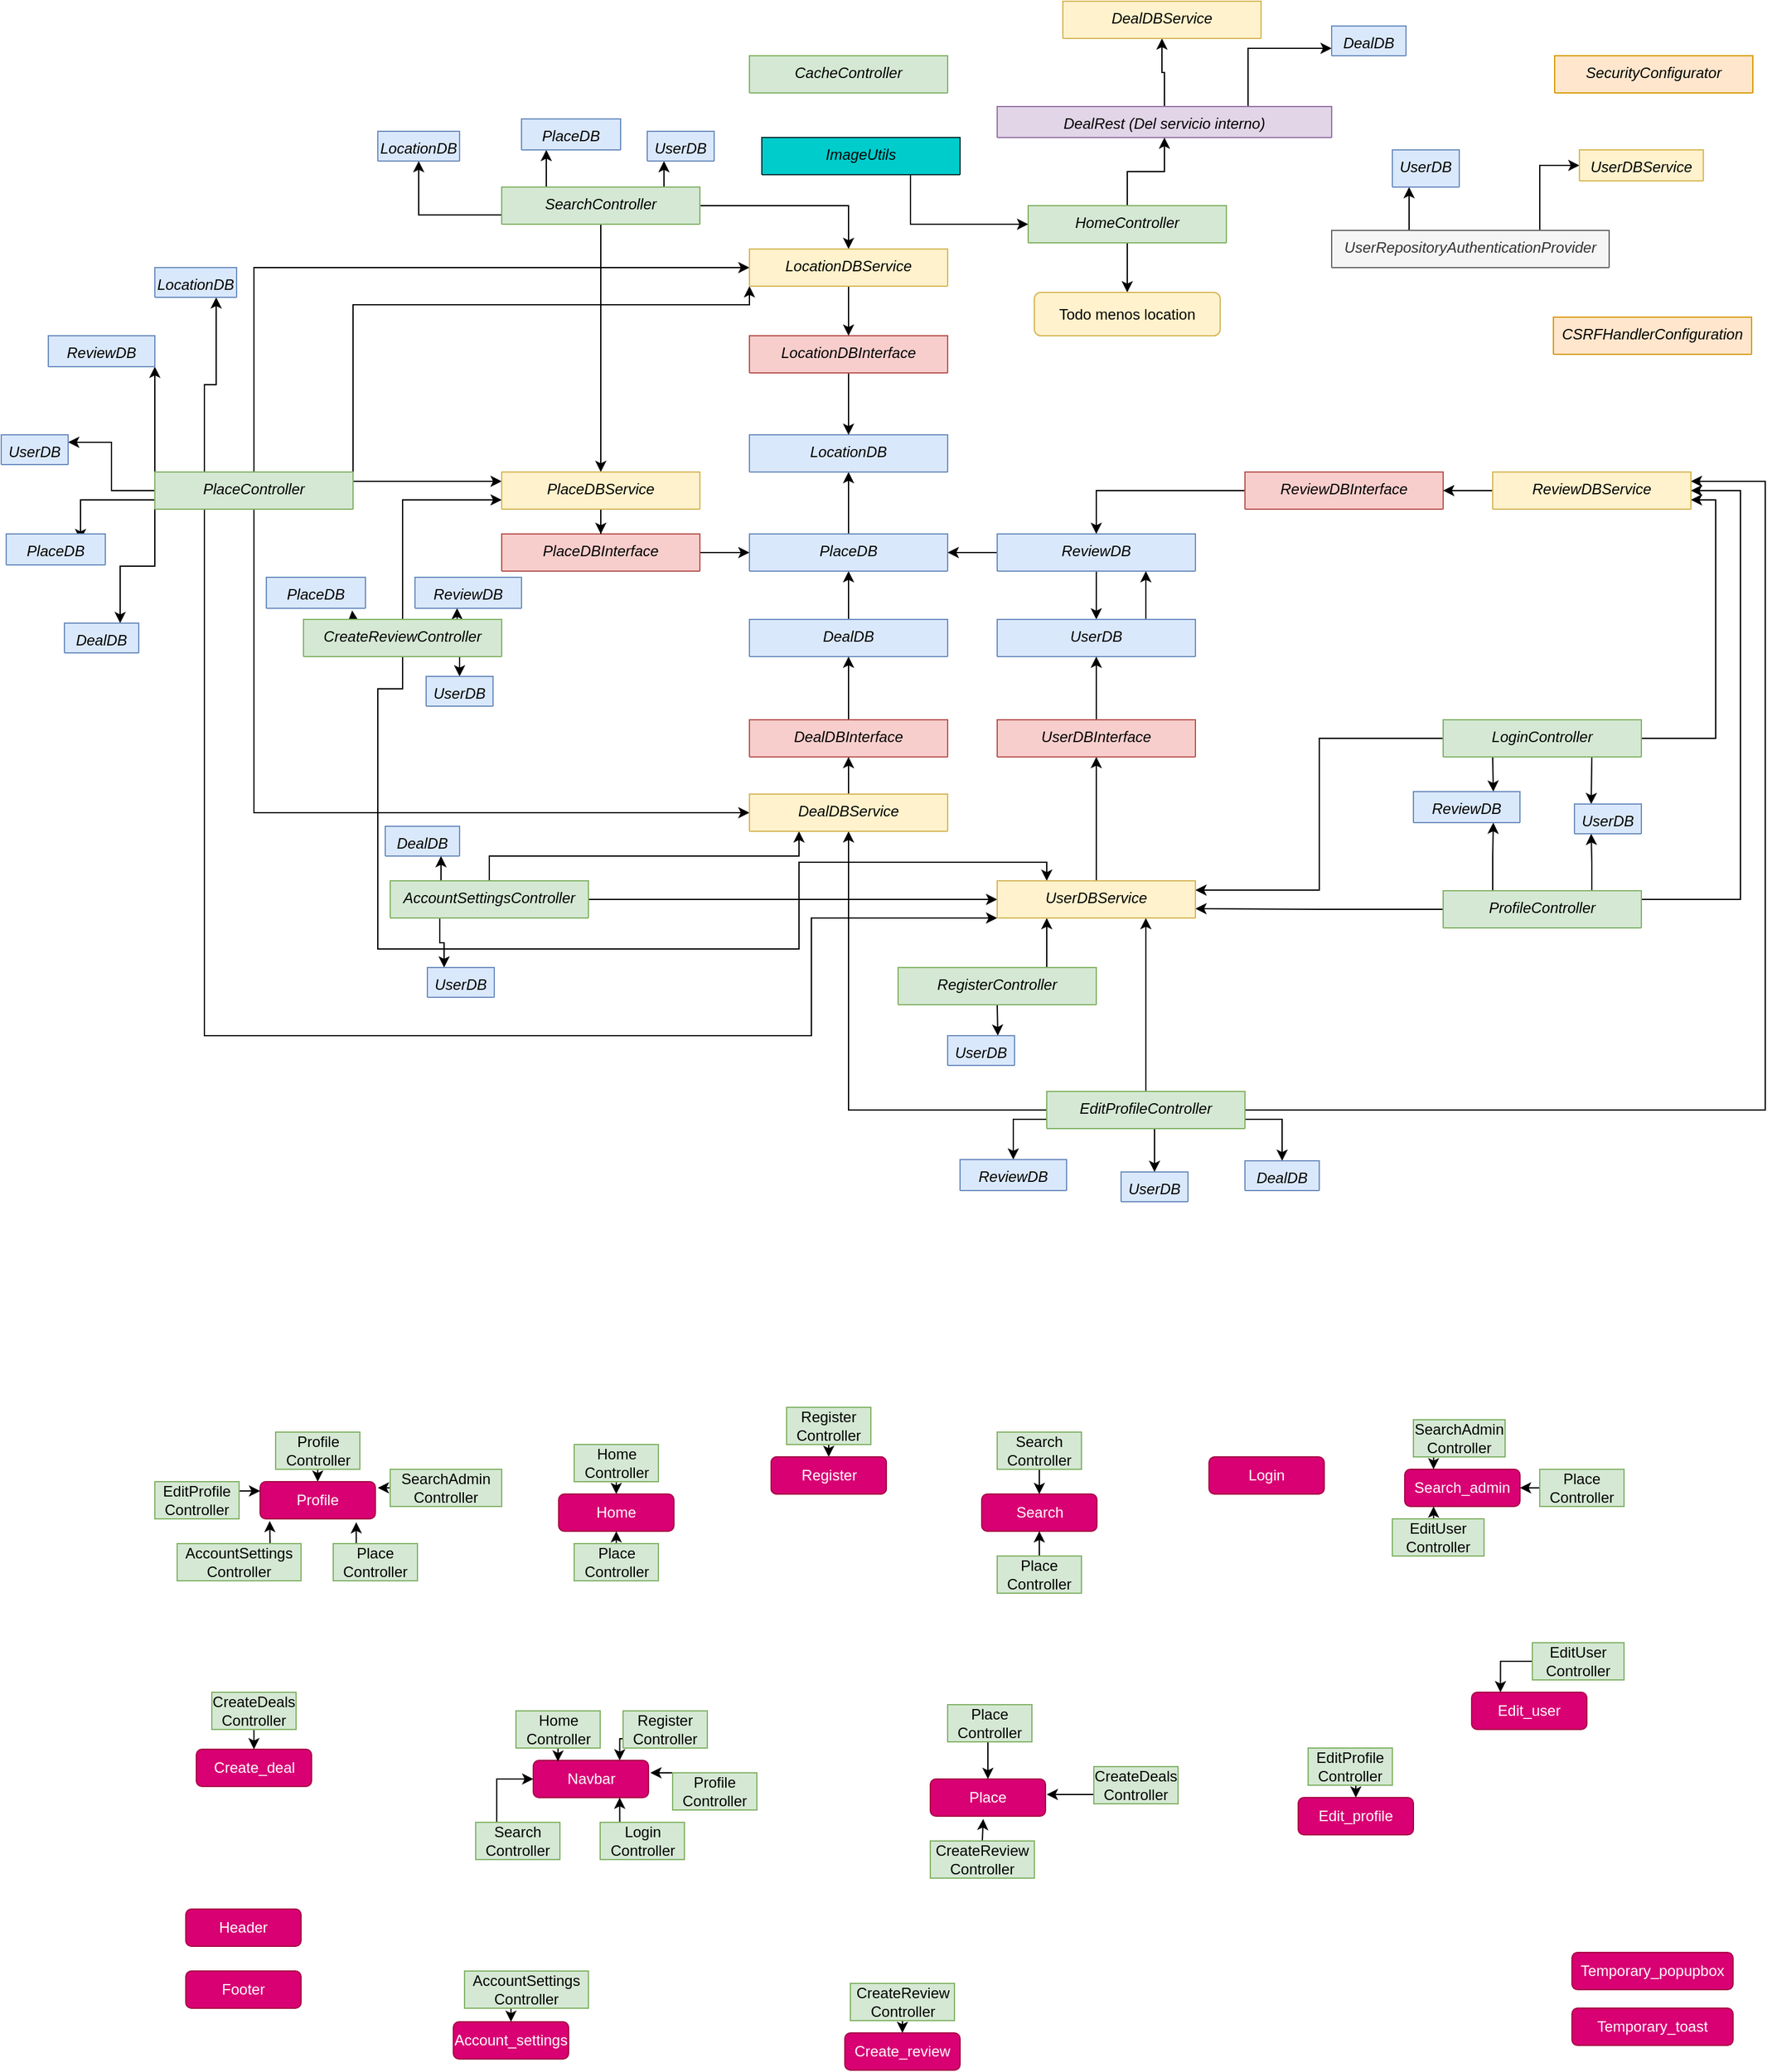 <mxfile version="18.0.2" type="device"><diagram id="C5RBs43oDa-KdzZeNtuy" name="Page-1"><mxGraphModel dx="1865" dy="617" grid="1" gridSize="10" guides="1" tooltips="1" connect="1" arrows="1" fold="1" page="1" pageScale="1" pageWidth="827" pageHeight="1169" math="0" shadow="0"><root><mxCell id="WIyWlLk6GJQsqaUBKTNV-0"/><mxCell id="WIyWlLk6GJQsqaUBKTNV-1" parent="WIyWlLk6GJQsqaUBKTNV-0"/><mxCell id="lcoLYZbdKthevD5lMXGq-11" style="edgeStyle=orthogonalEdgeStyle;rounded=0;orthogonalLoop=1;jettySize=auto;html=1;exitX=0.5;exitY=0;exitDx=0;exitDy=0;entryX=0.5;entryY=1;entryDx=0;entryDy=0;" parent="WIyWlLk6GJQsqaUBKTNV-1" source="jS5s8k_EG08oTQn9pjuu-0" target="jS5s8k_EG08oTQn9pjuu-1" edge="1"><mxGeometry relative="1" as="geometry"/></mxCell><mxCell id="jS5s8k_EG08oTQn9pjuu-0" value="DealDB" style="swimlane;fontStyle=2;align=center;verticalAlign=top;childLayout=stackLayout;horizontal=1;startSize=30;horizontalStack=0;resizeParent=1;resizeLast=0;collapsible=1;marginBottom=0;rounded=0;shadow=0;strokeWidth=1;fillColor=#dae8fc;strokeColor=#6c8ebf;" parent="WIyWlLk6GJQsqaUBKTNV-1" vertex="1"><mxGeometry x="-180" y="554" width="160" height="30" as="geometry"><mxRectangle x="230" y="140" width="160" height="26" as="alternateBounds"/></mxGeometry></mxCell><mxCell id="lcoLYZbdKthevD5lMXGq-15" style="edgeStyle=orthogonalEdgeStyle;rounded=0;orthogonalLoop=1;jettySize=auto;html=1;exitX=0.5;exitY=0;exitDx=0;exitDy=0;entryX=0.5;entryY=1;entryDx=0;entryDy=0;" parent="WIyWlLk6GJQsqaUBKTNV-1" source="jS5s8k_EG08oTQn9pjuu-1" target="lcoLYZbdKthevD5lMXGq-0" edge="1"><mxGeometry relative="1" as="geometry"/></mxCell><mxCell id="jS5s8k_EG08oTQn9pjuu-1" value="PlaceDB" style="swimlane;fontStyle=2;align=center;verticalAlign=top;childLayout=stackLayout;horizontal=1;startSize=30;horizontalStack=0;resizeParent=1;resizeLast=0;collapsible=1;marginBottom=0;rounded=0;shadow=0;strokeWidth=1;fillColor=#dae8fc;strokeColor=#6c8ebf;" parent="WIyWlLk6GJQsqaUBKTNV-1" vertex="1"><mxGeometry x="-180" y="485" width="160" height="30" as="geometry"><mxRectangle x="230" y="140" width="160" height="26" as="alternateBounds"/></mxGeometry></mxCell><mxCell id="lcoLYZbdKthevD5lMXGq-16" style="edgeStyle=orthogonalEdgeStyle;rounded=0;orthogonalLoop=1;jettySize=auto;html=1;exitX=0.5;exitY=1;exitDx=0;exitDy=0;" parent="WIyWlLk6GJQsqaUBKTNV-1" source="jS5s8k_EG08oTQn9pjuu-2" target="jS5s8k_EG08oTQn9pjuu-3" edge="1"><mxGeometry relative="1" as="geometry"/></mxCell><mxCell id="lcoLYZbdKthevD5lMXGq-18" style="edgeStyle=orthogonalEdgeStyle;rounded=0;orthogonalLoop=1;jettySize=auto;html=1;exitX=0;exitY=0.5;exitDx=0;exitDy=0;entryX=1;entryY=0.5;entryDx=0;entryDy=0;" parent="WIyWlLk6GJQsqaUBKTNV-1" source="jS5s8k_EG08oTQn9pjuu-2" target="jS5s8k_EG08oTQn9pjuu-1" edge="1"><mxGeometry relative="1" as="geometry"><Array as="points"><mxPoint x="140" y="500"/></Array></mxGeometry></mxCell><mxCell id="jS5s8k_EG08oTQn9pjuu-2" value="ReviewDB" style="swimlane;fontStyle=2;align=center;verticalAlign=top;childLayout=stackLayout;horizontal=1;startSize=30;horizontalStack=0;resizeParent=1;resizeLast=0;collapsible=1;marginBottom=0;rounded=0;shadow=0;strokeWidth=1;fillColor=#dae8fc;strokeColor=#6c8ebf;" parent="WIyWlLk6GJQsqaUBKTNV-1" vertex="1"><mxGeometry x="20" y="485" width="160" height="30" as="geometry"><mxRectangle x="230" y="140" width="160" height="26" as="alternateBounds"/></mxGeometry></mxCell><mxCell id="Cm-_dwFosWJV-6OOwJ60-0" style="edgeStyle=orthogonalEdgeStyle;rounded=0;orthogonalLoop=1;jettySize=auto;html=1;exitX=0.75;exitY=0;exitDx=0;exitDy=0;entryX=0.75;entryY=1;entryDx=0;entryDy=0;" parent="WIyWlLk6GJQsqaUBKTNV-1" source="jS5s8k_EG08oTQn9pjuu-3" target="jS5s8k_EG08oTQn9pjuu-2" edge="1"><mxGeometry relative="1" as="geometry"/></mxCell><mxCell id="jS5s8k_EG08oTQn9pjuu-3" value="UserDB" style="swimlane;fontStyle=2;align=center;verticalAlign=top;childLayout=stackLayout;horizontal=1;startSize=30;horizontalStack=0;resizeParent=1;resizeLast=0;collapsible=1;marginBottom=0;rounded=0;shadow=0;strokeWidth=1;fillColor=#dae8fc;strokeColor=#6c8ebf;" parent="WIyWlLk6GJQsqaUBKTNV-1" vertex="1"><mxGeometry x="20" y="554" width="160" height="30" as="geometry"><mxRectangle x="230" y="140" width="160" height="26" as="alternateBounds"/></mxGeometry></mxCell><mxCell id="jS5s8k_EG08oTQn9pjuu-15" style="edgeStyle=orthogonalEdgeStyle;rounded=0;orthogonalLoop=1;jettySize=auto;html=1;entryX=0.5;entryY=1;entryDx=0;entryDy=0;" parent="WIyWlLk6GJQsqaUBKTNV-1" source="jS5s8k_EG08oTQn9pjuu-4" target="jS5s8k_EG08oTQn9pjuu-3" edge="1"><mxGeometry relative="1" as="geometry"/></mxCell><mxCell id="jS5s8k_EG08oTQn9pjuu-19" style="edgeStyle=orthogonalEdgeStyle;rounded=0;orthogonalLoop=1;jettySize=auto;html=1;entryX=0;entryY=0.5;entryDx=0;entryDy=0;" parent="WIyWlLk6GJQsqaUBKTNV-1" source="jS5s8k_EG08oTQn9pjuu-5" target="jS5s8k_EG08oTQn9pjuu-1" edge="1"><mxGeometry relative="1" as="geometry"/></mxCell><mxCell id="jS5s8k_EG08oTQn9pjuu-5" value="PlaceDBInterface" style="swimlane;fontStyle=2;align=center;verticalAlign=top;childLayout=stackLayout;horizontal=1;startSize=30;horizontalStack=0;resizeParent=1;resizeLast=0;collapsible=1;marginBottom=0;rounded=0;shadow=0;strokeWidth=1;fillColor=#f8cecc;strokeColor=#b85450;" parent="WIyWlLk6GJQsqaUBKTNV-1" vertex="1"><mxGeometry x="-380" y="485" width="160" height="30" as="geometry"><mxRectangle x="230" y="140" width="160" height="26" as="alternateBounds"/></mxGeometry></mxCell><mxCell id="lcoLYZbdKthevD5lMXGq-50" style="edgeStyle=orthogonalEdgeStyle;rounded=0;orthogonalLoop=1;jettySize=auto;html=1;exitX=0;exitY=0.5;exitDx=0;exitDy=0;entryX=0.5;entryY=0;entryDx=0;entryDy=0;" parent="WIyWlLk6GJQsqaUBKTNV-1" source="jS5s8k_EG08oTQn9pjuu-6" target="jS5s8k_EG08oTQn9pjuu-2" edge="1"><mxGeometry relative="1" as="geometry"/></mxCell><mxCell id="jS5s8k_EG08oTQn9pjuu-6" value="ReviewDBInterface" style="swimlane;fontStyle=2;align=center;verticalAlign=top;childLayout=stackLayout;horizontal=1;startSize=30;horizontalStack=0;resizeParent=1;resizeLast=0;collapsible=1;marginBottom=0;rounded=0;shadow=0;strokeWidth=1;fillColor=#f8cecc;strokeColor=#b85450;" parent="WIyWlLk6GJQsqaUBKTNV-1" vertex="1"><mxGeometry x="220" y="435" width="160" height="30" as="geometry"><mxRectangle x="230" y="140" width="160" height="26" as="alternateBounds"/></mxGeometry></mxCell><mxCell id="lcoLYZbdKthevD5lMXGq-12" style="edgeStyle=orthogonalEdgeStyle;rounded=0;orthogonalLoop=1;jettySize=auto;html=1;exitX=0.5;exitY=0;exitDx=0;exitDy=0;entryX=0.5;entryY=1;entryDx=0;entryDy=0;" parent="WIyWlLk6GJQsqaUBKTNV-1" source="jS5s8k_EG08oTQn9pjuu-7" target="jS5s8k_EG08oTQn9pjuu-0" edge="1"><mxGeometry relative="1" as="geometry"/></mxCell><mxCell id="jS5s8k_EG08oTQn9pjuu-7" value="DealDBInterface" style="swimlane;fontStyle=2;align=center;verticalAlign=top;childLayout=stackLayout;horizontal=1;startSize=30;horizontalStack=0;resizeParent=1;resizeLast=0;collapsible=1;marginBottom=0;rounded=0;shadow=0;strokeWidth=1;fillColor=#f8cecc;strokeColor=#b85450;" parent="WIyWlLk6GJQsqaUBKTNV-1" vertex="1"><mxGeometry x="-180" y="635" width="160" height="30" as="geometry"><mxRectangle x="230" y="140" width="160" height="26" as="alternateBounds"/></mxGeometry></mxCell><mxCell id="lcoLYZbdKthevD5lMXGq-77" style="edgeStyle=orthogonalEdgeStyle;rounded=0;orthogonalLoop=1;jettySize=auto;html=1;exitX=0.5;exitY=0;exitDx=0;exitDy=0;entryX=0.5;entryY=1;entryDx=0;entryDy=0;" parent="WIyWlLk6GJQsqaUBKTNV-1" edge="1"><mxGeometry relative="1" as="geometry"><mxPoint x="300" y="545" as="targetPoint"/></mxGeometry></mxCell><mxCell id="jS5s8k_EG08oTQn9pjuu-11" style="edgeStyle=orthogonalEdgeStyle;rounded=0;orthogonalLoop=1;jettySize=auto;html=1;exitX=0.5;exitY=1;exitDx=0;exitDy=0;fillColor=#dae8fc;strokeColor=#6c8ebf;" parent="WIyWlLk6GJQsqaUBKTNV-1" source="jS5s8k_EG08oTQn9pjuu-0" target="jS5s8k_EG08oTQn9pjuu-0" edge="1"><mxGeometry relative="1" as="geometry"/></mxCell><mxCell id="lcoLYZbdKthevD5lMXGq-132" style="edgeStyle=orthogonalEdgeStyle;rounded=0;orthogonalLoop=1;jettySize=auto;html=1;exitX=0.5;exitY=1;exitDx=0;exitDy=0;entryX=0.5;entryY=0;entryDx=0;entryDy=0;" parent="WIyWlLk6GJQsqaUBKTNV-1" source="jS5s8k_EG08oTQn9pjuu-20" target="lcoLYZbdKthevD5lMXGq-29" edge="1"><mxGeometry relative="1" as="geometry"/></mxCell><mxCell id="AQl78NxnLFF2YB0KqUk6-113" style="edgeStyle=orthogonalEdgeStyle;rounded=0;orthogonalLoop=1;jettySize=auto;html=1;exitX=0.5;exitY=0;exitDx=0;exitDy=0;entryX=0.5;entryY=1;entryDx=0;entryDy=0;" parent="WIyWlLk6GJQsqaUBKTNV-1" source="jS5s8k_EG08oTQn9pjuu-20" target="AQl78NxnLFF2YB0KqUk6-112" edge="1"><mxGeometry relative="1" as="geometry"/></mxCell><mxCell id="jS5s8k_EG08oTQn9pjuu-20" value="HomeController" style="swimlane;fontStyle=2;align=center;verticalAlign=top;childLayout=stackLayout;horizontal=1;startSize=30;horizontalStack=0;resizeParent=1;resizeLast=0;collapsible=1;marginBottom=0;rounded=0;shadow=0;strokeWidth=1;fillColor=#d5e8d4;strokeColor=#82b366;" parent="WIyWlLk6GJQsqaUBKTNV-1" vertex="1"><mxGeometry x="45" y="220" width="160" height="30" as="geometry"><mxRectangle x="230" y="140" width="160" height="26" as="alternateBounds"/></mxGeometry></mxCell><mxCell id="lcoLYZbdKthevD5lMXGq-100" style="edgeStyle=orthogonalEdgeStyle;rounded=0;orthogonalLoop=1;jettySize=auto;html=1;exitX=0.5;exitY=1;exitDx=0;exitDy=0;entryX=0;entryY=0.5;entryDx=0;entryDy=0;" parent="WIyWlLk6GJQsqaUBKTNV-1" source="jS5s8k_EG08oTQn9pjuu-22" target="lcoLYZbdKthevD5lMXGq-93" edge="1"><mxGeometry relative="1" as="geometry"/></mxCell><mxCell id="lcoLYZbdKthevD5lMXGq-107" style="edgeStyle=orthogonalEdgeStyle;rounded=0;orthogonalLoop=1;jettySize=auto;html=1;exitX=0.5;exitY=0;exitDx=0;exitDy=0;entryX=0;entryY=0.5;entryDx=0;entryDy=0;" parent="WIyWlLk6GJQsqaUBKTNV-1" source="jS5s8k_EG08oTQn9pjuu-22" target="lcoLYZbdKthevD5lMXGq-90" edge="1"><mxGeometry relative="1" as="geometry"/></mxCell><mxCell id="lcoLYZbdKthevD5lMXGq-123" style="edgeStyle=orthogonalEdgeStyle;rounded=0;orthogonalLoop=1;jettySize=auto;html=1;exitX=1;exitY=0.25;exitDx=0;exitDy=0;entryX=0;entryY=0.25;entryDx=0;entryDy=0;" parent="WIyWlLk6GJQsqaUBKTNV-1" source="jS5s8k_EG08oTQn9pjuu-22" target="lcoLYZbdKthevD5lMXGq-102" edge="1"><mxGeometry relative="1" as="geometry"/></mxCell><mxCell id="Cm-_dwFosWJV-6OOwJ60-39" style="edgeStyle=orthogonalEdgeStyle;rounded=0;orthogonalLoop=1;jettySize=auto;html=1;exitX=1;exitY=0;exitDx=0;exitDy=0;entryX=0;entryY=1;entryDx=0;entryDy=0;" parent="WIyWlLk6GJQsqaUBKTNV-1" source="jS5s8k_EG08oTQn9pjuu-22" target="lcoLYZbdKthevD5lMXGq-90" edge="1"><mxGeometry relative="1" as="geometry"><mxPoint x="-500" y="310" as="targetPoint"/><Array as="points"><mxPoint x="-500" y="300"/><mxPoint x="-180" y="300"/></Array></mxGeometry></mxCell><mxCell id="Cm-_dwFosWJV-6OOwJ60-41" style="edgeStyle=orthogonalEdgeStyle;rounded=0;orthogonalLoop=1;jettySize=auto;html=1;exitX=0.25;exitY=1;exitDx=0;exitDy=0;entryX=0;entryY=1;entryDx=0;entryDy=0;" parent="WIyWlLk6GJQsqaUBKTNV-1" source="jS5s8k_EG08oTQn9pjuu-22" target="lcoLYZbdKthevD5lMXGq-110" edge="1"><mxGeometry relative="1" as="geometry"><mxPoint x="-620" y="930" as="targetPoint"/><Array as="points"><mxPoint x="-620" y="890"/><mxPoint x="-130" y="890"/><mxPoint x="-130" y="795"/></Array></mxGeometry></mxCell><mxCell id="Cm-_dwFosWJV-6OOwJ60-48" style="edgeStyle=orthogonalEdgeStyle;rounded=0;orthogonalLoop=1;jettySize=auto;html=1;exitX=0.25;exitY=0;exitDx=0;exitDy=0;entryX=0.75;entryY=1;entryDx=0;entryDy=0;" parent="WIyWlLk6GJQsqaUBKTNV-1" source="jS5s8k_EG08oTQn9pjuu-22" target="Cm-_dwFosWJV-6OOwJ60-46" edge="1"><mxGeometry relative="1" as="geometry"/></mxCell><mxCell id="Cm-_dwFosWJV-6OOwJ60-49" style="edgeStyle=orthogonalEdgeStyle;rounded=0;orthogonalLoop=1;jettySize=auto;html=1;exitX=0;exitY=0;exitDx=0;exitDy=0;entryX=1;entryY=1;entryDx=0;entryDy=0;" parent="WIyWlLk6GJQsqaUBKTNV-1" source="jS5s8k_EG08oTQn9pjuu-22" target="Cm-_dwFosWJV-6OOwJ60-44" edge="1"><mxGeometry relative="1" as="geometry"/></mxCell><mxCell id="Cm-_dwFosWJV-6OOwJ60-50" style="edgeStyle=orthogonalEdgeStyle;rounded=0;orthogonalLoop=1;jettySize=auto;html=1;exitX=0;exitY=0.5;exitDx=0;exitDy=0;entryX=1;entryY=0.25;entryDx=0;entryDy=0;" parent="WIyWlLk6GJQsqaUBKTNV-1" source="jS5s8k_EG08oTQn9pjuu-22" target="Cm-_dwFosWJV-6OOwJ60-45" edge="1"><mxGeometry relative="1" as="geometry"/></mxCell><mxCell id="Cm-_dwFosWJV-6OOwJ60-51" style="edgeStyle=orthogonalEdgeStyle;rounded=0;orthogonalLoop=1;jettySize=auto;html=1;exitX=0;exitY=0.75;exitDx=0;exitDy=0;entryX=0.75;entryY=0.2;entryDx=0;entryDy=0;entryPerimeter=0;" parent="WIyWlLk6GJQsqaUBKTNV-1" source="jS5s8k_EG08oTQn9pjuu-22" target="Cm-_dwFosWJV-6OOwJ60-43" edge="1"><mxGeometry relative="1" as="geometry"/></mxCell><mxCell id="Cm-_dwFosWJV-6OOwJ60-52" style="edgeStyle=orthogonalEdgeStyle;rounded=0;orthogonalLoop=1;jettySize=auto;html=1;exitX=0;exitY=1;exitDx=0;exitDy=0;entryX=0.75;entryY=0;entryDx=0;entryDy=0;" parent="WIyWlLk6GJQsqaUBKTNV-1" source="jS5s8k_EG08oTQn9pjuu-22" target="Cm-_dwFosWJV-6OOwJ60-47" edge="1"><mxGeometry relative="1" as="geometry"/></mxCell><mxCell id="jS5s8k_EG08oTQn9pjuu-22" value="PlaceController" style="swimlane;fontStyle=2;align=center;verticalAlign=top;childLayout=stackLayout;horizontal=1;startSize=30;horizontalStack=0;resizeParent=1;resizeLast=0;collapsible=1;marginBottom=0;rounded=0;shadow=0;strokeWidth=1;fillColor=#d5e8d4;strokeColor=#82b366;" parent="WIyWlLk6GJQsqaUBKTNV-1" vertex="1"><mxGeometry x="-660" y="435" width="160" height="30" as="geometry"><mxRectangle x="230" y="140" width="160" height="26" as="alternateBounds"/></mxGeometry></mxCell><mxCell id="lcoLYZbdKthevD5lMXGq-87" style="edgeStyle=orthogonalEdgeStyle;rounded=0;orthogonalLoop=1;jettySize=auto;html=1;exitX=1;exitY=0.5;exitDx=0;exitDy=0;entryX=1;entryY=0.75;entryDx=0;entryDy=0;" parent="WIyWlLk6GJQsqaUBKTNV-1" source="jS5s8k_EG08oTQn9pjuu-23" target="lcoLYZbdKthevD5lMXGq-79" edge="1"><mxGeometry relative="1" as="geometry"/></mxCell><mxCell id="lcoLYZbdKthevD5lMXGq-130" style="edgeStyle=orthogonalEdgeStyle;rounded=0;orthogonalLoop=1;jettySize=auto;html=1;exitX=0;exitY=0.5;exitDx=0;exitDy=0;entryX=1;entryY=0.25;entryDx=0;entryDy=0;" parent="WIyWlLk6GJQsqaUBKTNV-1" source="jS5s8k_EG08oTQn9pjuu-23" target="lcoLYZbdKthevD5lMXGq-110" edge="1"><mxGeometry relative="1" as="geometry"/></mxCell><mxCell id="Cm-_dwFosWJV-6OOwJ60-27" style="edgeStyle=orthogonalEdgeStyle;rounded=0;orthogonalLoop=1;jettySize=auto;html=1;exitX=0.25;exitY=1;exitDx=0;exitDy=0;entryX=0.75;entryY=0;entryDx=0;entryDy=0;" parent="WIyWlLk6GJQsqaUBKTNV-1" source="jS5s8k_EG08oTQn9pjuu-23" target="Cm-_dwFosWJV-6OOwJ60-22" edge="1"><mxGeometry relative="1" as="geometry"/></mxCell><mxCell id="Cm-_dwFosWJV-6OOwJ60-28" style="edgeStyle=orthogonalEdgeStyle;rounded=0;orthogonalLoop=1;jettySize=auto;html=1;exitX=0.75;exitY=1;exitDx=0;exitDy=0;entryX=0.25;entryY=0;entryDx=0;entryDy=0;" parent="WIyWlLk6GJQsqaUBKTNV-1" source="jS5s8k_EG08oTQn9pjuu-23" target="Cm-_dwFosWJV-6OOwJ60-23" edge="1"><mxGeometry relative="1" as="geometry"/></mxCell><mxCell id="jS5s8k_EG08oTQn9pjuu-23" value="LoginController" style="swimlane;fontStyle=2;align=center;verticalAlign=top;childLayout=stackLayout;horizontal=1;startSize=30;horizontalStack=0;resizeParent=1;resizeLast=0;collapsible=1;marginBottom=0;rounded=0;shadow=0;strokeWidth=1;fillColor=#d5e8d4;strokeColor=#82b366;" parent="WIyWlLk6GJQsqaUBKTNV-1" vertex="1"><mxGeometry x="380" y="635" width="160" height="30" as="geometry"><mxRectangle x="230" y="140" width="160" height="26" as="alternateBounds"/></mxGeometry></mxCell><mxCell id="lcoLYZbdKthevD5lMXGq-127" style="edgeStyle=orthogonalEdgeStyle;rounded=0;orthogonalLoop=1;jettySize=auto;html=1;exitX=0.75;exitY=0;exitDx=0;exitDy=0;entryX=0.25;entryY=1;entryDx=0;entryDy=0;" parent="WIyWlLk6GJQsqaUBKTNV-1" source="jS5s8k_EG08oTQn9pjuu-24" target="lcoLYZbdKthevD5lMXGq-110" edge="1"><mxGeometry relative="1" as="geometry"/></mxCell><mxCell id="Cm-_dwFosWJV-6OOwJ60-32" style="edgeStyle=orthogonalEdgeStyle;rounded=0;orthogonalLoop=1;jettySize=auto;html=1;exitX=0.5;exitY=1;exitDx=0;exitDy=0;entryX=0.75;entryY=0;entryDx=0;entryDy=0;" parent="WIyWlLk6GJQsqaUBKTNV-1" source="jS5s8k_EG08oTQn9pjuu-24" target="Cm-_dwFosWJV-6OOwJ60-31" edge="1"><mxGeometry relative="1" as="geometry"/></mxCell><mxCell id="jS5s8k_EG08oTQn9pjuu-24" value="RegisterController" style="swimlane;fontStyle=2;align=center;verticalAlign=top;childLayout=stackLayout;horizontal=1;startSize=30;horizontalStack=0;resizeParent=1;resizeLast=0;collapsible=1;marginBottom=0;rounded=0;shadow=0;strokeWidth=1;fillColor=#d5e8d4;strokeColor=#82b366;" parent="WIyWlLk6GJQsqaUBKTNV-1" vertex="1"><mxGeometry x="-60" y="835" width="160" height="30" as="geometry"><mxRectangle x="230" y="140" width="160" height="26" as="alternateBounds"/></mxGeometry></mxCell><mxCell id="lcoLYZbdKthevD5lMXGq-119" style="edgeStyle=orthogonalEdgeStyle;rounded=0;orthogonalLoop=1;jettySize=auto;html=1;exitX=1;exitY=0.5;exitDx=0;exitDy=0;entryX=1;entryY=0.5;entryDx=0;entryDy=0;" parent="WIyWlLk6GJQsqaUBKTNV-1" source="jS5s8k_EG08oTQn9pjuu-25" target="lcoLYZbdKthevD5lMXGq-79" edge="1"><mxGeometry relative="1" as="geometry"><Array as="points"><mxPoint x="620" y="780"/><mxPoint x="620" y="450"/></Array></mxGeometry></mxCell><mxCell id="lcoLYZbdKthevD5lMXGq-131" style="edgeStyle=orthogonalEdgeStyle;rounded=0;orthogonalLoop=1;jettySize=auto;html=1;exitX=0;exitY=0.5;exitDx=0;exitDy=0;entryX=1;entryY=0.75;entryDx=0;entryDy=0;" parent="WIyWlLk6GJQsqaUBKTNV-1" source="jS5s8k_EG08oTQn9pjuu-25" target="lcoLYZbdKthevD5lMXGq-110" edge="1"><mxGeometry relative="1" as="geometry"/></mxCell><mxCell id="Cm-_dwFosWJV-6OOwJ60-29" style="edgeStyle=orthogonalEdgeStyle;rounded=0;orthogonalLoop=1;jettySize=auto;html=1;exitX=0.75;exitY=0;exitDx=0;exitDy=0;entryX=0.25;entryY=1;entryDx=0;entryDy=0;" parent="WIyWlLk6GJQsqaUBKTNV-1" source="jS5s8k_EG08oTQn9pjuu-25" target="Cm-_dwFosWJV-6OOwJ60-23" edge="1"><mxGeometry relative="1" as="geometry"/></mxCell><mxCell id="Cm-_dwFosWJV-6OOwJ60-30" style="edgeStyle=orthogonalEdgeStyle;rounded=0;orthogonalLoop=1;jettySize=auto;html=1;exitX=0.25;exitY=0;exitDx=0;exitDy=0;entryX=0.75;entryY=1;entryDx=0;entryDy=0;" parent="WIyWlLk6GJQsqaUBKTNV-1" source="jS5s8k_EG08oTQn9pjuu-25" target="Cm-_dwFosWJV-6OOwJ60-22" edge="1"><mxGeometry relative="1" as="geometry"/></mxCell><mxCell id="jS5s8k_EG08oTQn9pjuu-25" value="ProfileController" style="swimlane;fontStyle=2;align=center;verticalAlign=top;childLayout=stackLayout;horizontal=1;startSize=30;horizontalStack=0;resizeParent=1;resizeLast=0;collapsible=1;marginBottom=0;rounded=0;shadow=0;strokeWidth=1;fillColor=#d5e8d4;strokeColor=#82b366;" parent="WIyWlLk6GJQsqaUBKTNV-1" vertex="1"><mxGeometry x="380" y="773" width="160" height="30" as="geometry"><mxRectangle x="230" y="140" width="160" height="26" as="alternateBounds"/></mxGeometry></mxCell><mxCell id="lcoLYZbdKthevD5lMXGq-98" style="edgeStyle=orthogonalEdgeStyle;rounded=0;orthogonalLoop=1;jettySize=auto;html=1;exitX=0.5;exitY=0;exitDx=0;exitDy=0;entryX=0.25;entryY=1;entryDx=0;entryDy=0;" parent="WIyWlLk6GJQsqaUBKTNV-1" source="jS5s8k_EG08oTQn9pjuu-26" target="lcoLYZbdKthevD5lMXGq-93" edge="1"><mxGeometry relative="1" as="geometry"/></mxCell><mxCell id="lcoLYZbdKthevD5lMXGq-114" style="edgeStyle=orthogonalEdgeStyle;rounded=0;orthogonalLoop=1;jettySize=auto;html=1;exitX=1;exitY=0.5;exitDx=0;exitDy=0;entryX=0;entryY=0.5;entryDx=0;entryDy=0;" parent="WIyWlLk6GJQsqaUBKTNV-1" source="jS5s8k_EG08oTQn9pjuu-26" target="lcoLYZbdKthevD5lMXGq-110" edge="1"><mxGeometry relative="1" as="geometry"/></mxCell><mxCell id="Cm-_dwFosWJV-6OOwJ60-20" style="edgeStyle=orthogonalEdgeStyle;rounded=0;orthogonalLoop=1;jettySize=auto;html=1;exitX=0.25;exitY=0;exitDx=0;exitDy=0;entryX=0.75;entryY=1;entryDx=0;entryDy=0;" parent="WIyWlLk6GJQsqaUBKTNV-1" source="jS5s8k_EG08oTQn9pjuu-26" target="Cm-_dwFosWJV-6OOwJ60-18" edge="1"><mxGeometry relative="1" as="geometry"/></mxCell><mxCell id="Cm-_dwFosWJV-6OOwJ60-21" style="edgeStyle=orthogonalEdgeStyle;rounded=0;orthogonalLoop=1;jettySize=auto;html=1;exitX=0.25;exitY=1;exitDx=0;exitDy=0;entryX=0.25;entryY=0;entryDx=0;entryDy=0;" parent="WIyWlLk6GJQsqaUBKTNV-1" source="jS5s8k_EG08oTQn9pjuu-26" target="Cm-_dwFosWJV-6OOwJ60-17" edge="1"><mxGeometry relative="1" as="geometry"/></mxCell><mxCell id="jS5s8k_EG08oTQn9pjuu-26" value="AccountSettingsController" style="swimlane;fontStyle=2;align=center;verticalAlign=top;childLayout=stackLayout;horizontal=1;startSize=30;horizontalStack=0;resizeParent=1;resizeLast=0;collapsible=1;marginBottom=0;rounded=0;shadow=0;strokeWidth=1;fillColor=#d5e8d4;strokeColor=#82b366;" parent="WIyWlLk6GJQsqaUBKTNV-1" vertex="1"><mxGeometry x="-470" y="765" width="160" height="30" as="geometry"><mxRectangle x="230" y="140" width="160" height="26" as="alternateBounds"/></mxGeometry></mxCell><mxCell id="lcoLYZbdKthevD5lMXGq-124" style="edgeStyle=orthogonalEdgeStyle;rounded=0;orthogonalLoop=1;jettySize=auto;html=1;exitX=0.5;exitY=0;exitDx=0;exitDy=0;entryX=0;entryY=0.75;entryDx=0;entryDy=0;" parent="WIyWlLk6GJQsqaUBKTNV-1" source="jS5s8k_EG08oTQn9pjuu-27" target="lcoLYZbdKthevD5lMXGq-102" edge="1"><mxGeometry relative="1" as="geometry"/></mxCell><mxCell id="Cm-_dwFosWJV-6OOwJ60-1" style="edgeStyle=orthogonalEdgeStyle;rounded=0;orthogonalLoop=1;jettySize=auto;html=1;exitX=0.5;exitY=1;exitDx=0;exitDy=0;entryX=0.25;entryY=0;entryDx=0;entryDy=0;" parent="WIyWlLk6GJQsqaUBKTNV-1" source="jS5s8k_EG08oTQn9pjuu-27" target="lcoLYZbdKthevD5lMXGq-110" edge="1"><mxGeometry relative="1" as="geometry"><mxPoint x="-240" y="810" as="targetPoint"/><Array as="points"><mxPoint x="-460" y="610"/><mxPoint x="-480" y="610"/><mxPoint x="-480" y="820"/><mxPoint x="-140" y="820"/><mxPoint x="-140" y="750"/><mxPoint x="60" y="750"/></Array></mxGeometry></mxCell><mxCell id="Cm-_dwFosWJV-6OOwJ60-8" style="edgeStyle=orthogonalEdgeStyle;rounded=0;orthogonalLoop=1;jettySize=auto;html=1;exitX=0.25;exitY=0;exitDx=0;exitDy=0;entryX=0.866;entryY=1.071;entryDx=0;entryDy=0;entryPerimeter=0;" parent="WIyWlLk6GJQsqaUBKTNV-1" source="jS5s8k_EG08oTQn9pjuu-27" target="Cm-_dwFosWJV-6OOwJ60-5" edge="1"><mxGeometry relative="1" as="geometry"/></mxCell><mxCell id="Cm-_dwFosWJV-6OOwJ60-9" style="edgeStyle=orthogonalEdgeStyle;rounded=0;orthogonalLoop=1;jettySize=auto;html=1;exitX=0.75;exitY=0;exitDx=0;exitDy=0;entryX=0.395;entryY=0.995;entryDx=0;entryDy=0;entryPerimeter=0;" parent="WIyWlLk6GJQsqaUBKTNV-1" source="jS5s8k_EG08oTQn9pjuu-27" target="Cm-_dwFosWJV-6OOwJ60-6" edge="1"><mxGeometry relative="1" as="geometry"/></mxCell><mxCell id="Cm-_dwFosWJV-6OOwJ60-10" style="edgeStyle=orthogonalEdgeStyle;rounded=0;orthogonalLoop=1;jettySize=auto;html=1;exitX=0.75;exitY=1;exitDx=0;exitDy=0;entryX=0.5;entryY=0;entryDx=0;entryDy=0;" parent="WIyWlLk6GJQsqaUBKTNV-1" source="jS5s8k_EG08oTQn9pjuu-27" target="Cm-_dwFosWJV-6OOwJ60-7" edge="1"><mxGeometry relative="1" as="geometry"/></mxCell><mxCell id="jS5s8k_EG08oTQn9pjuu-27" value="CreateReviewController" style="swimlane;fontStyle=2;align=center;verticalAlign=top;childLayout=stackLayout;horizontal=1;startSize=30;horizontalStack=0;resizeParent=1;resizeLast=0;collapsible=1;marginBottom=0;rounded=0;shadow=0;strokeWidth=1;fillColor=#d5e8d4;strokeColor=#82b366;" parent="WIyWlLk6GJQsqaUBKTNV-1" vertex="1"><mxGeometry x="-540" y="554" width="160" height="30" as="geometry"><mxRectangle x="230" y="140" width="160" height="26" as="alternateBounds"/></mxGeometry></mxCell><mxCell id="lcoLYZbdKthevD5lMXGq-116" style="edgeStyle=orthogonalEdgeStyle;rounded=0;orthogonalLoop=1;jettySize=auto;html=1;exitX=1;exitY=0.5;exitDx=0;exitDy=0;entryX=1;entryY=0.25;entryDx=0;entryDy=0;" parent="WIyWlLk6GJQsqaUBKTNV-1" source="jS5s8k_EG08oTQn9pjuu-28" target="lcoLYZbdKthevD5lMXGq-79" edge="1"><mxGeometry relative="1" as="geometry"><Array as="points"><mxPoint x="640" y="950"/><mxPoint x="640" y="443"/></Array></mxGeometry></mxCell><mxCell id="lcoLYZbdKthevD5lMXGq-121" style="edgeStyle=orthogonalEdgeStyle;rounded=0;orthogonalLoop=1;jettySize=auto;html=1;exitX=0.5;exitY=0;exitDx=0;exitDy=0;entryX=0.75;entryY=1;entryDx=0;entryDy=0;" parent="WIyWlLk6GJQsqaUBKTNV-1" source="jS5s8k_EG08oTQn9pjuu-28" target="lcoLYZbdKthevD5lMXGq-110" edge="1"><mxGeometry relative="1" as="geometry"/></mxCell><mxCell id="lcoLYZbdKthevD5lMXGq-126" style="edgeStyle=orthogonalEdgeStyle;rounded=0;orthogonalLoop=1;jettySize=auto;html=1;exitX=0;exitY=0.5;exitDx=0;exitDy=0;entryX=0.5;entryY=1;entryDx=0;entryDy=0;" parent="WIyWlLk6GJQsqaUBKTNV-1" source="jS5s8k_EG08oTQn9pjuu-28" target="lcoLYZbdKthevD5lMXGq-93" edge="1"><mxGeometry relative="1" as="geometry"/></mxCell><mxCell id="Cm-_dwFosWJV-6OOwJ60-14" style="edgeStyle=orthogonalEdgeStyle;rounded=0;orthogonalLoop=1;jettySize=auto;html=1;exitX=0;exitY=0.75;exitDx=0;exitDy=0;entryX=0.5;entryY=0;entryDx=0;entryDy=0;" parent="WIyWlLk6GJQsqaUBKTNV-1" source="jS5s8k_EG08oTQn9pjuu-28" target="Cm-_dwFosWJV-6OOwJ60-12" edge="1"><mxGeometry relative="1" as="geometry"/></mxCell><mxCell id="Cm-_dwFosWJV-6OOwJ60-15" style="edgeStyle=orthogonalEdgeStyle;rounded=0;orthogonalLoop=1;jettySize=auto;html=1;exitX=0.5;exitY=1;exitDx=0;exitDy=0;entryX=0.5;entryY=0;entryDx=0;entryDy=0;" parent="WIyWlLk6GJQsqaUBKTNV-1" source="jS5s8k_EG08oTQn9pjuu-28" target="Cm-_dwFosWJV-6OOwJ60-13" edge="1"><mxGeometry relative="1" as="geometry"/></mxCell><mxCell id="Cm-_dwFosWJV-6OOwJ60-16" style="edgeStyle=orthogonalEdgeStyle;rounded=0;orthogonalLoop=1;jettySize=auto;html=1;exitX=1;exitY=0.75;exitDx=0;exitDy=0;entryX=0.5;entryY=0;entryDx=0;entryDy=0;" parent="WIyWlLk6GJQsqaUBKTNV-1" source="jS5s8k_EG08oTQn9pjuu-28" target="Cm-_dwFosWJV-6OOwJ60-11" edge="1"><mxGeometry relative="1" as="geometry"/></mxCell><mxCell id="jS5s8k_EG08oTQn9pjuu-28" value="EditProfileController" style="swimlane;fontStyle=2;align=center;verticalAlign=top;childLayout=stackLayout;horizontal=1;startSize=30;horizontalStack=0;resizeParent=1;resizeLast=0;collapsible=1;marginBottom=0;rounded=0;shadow=0;strokeWidth=1;fillColor=#D5E8D4;strokeColor=#82b366;" parent="WIyWlLk6GJQsqaUBKTNV-1" vertex="1"><mxGeometry x="60" y="935" width="160" height="30" as="geometry"><mxRectangle x="230" y="140" width="160" height="26" as="alternateBounds"/></mxGeometry></mxCell><mxCell id="lcoLYZbdKthevD5lMXGq-0" value="LocationDB" style="swimlane;fontStyle=2;align=center;verticalAlign=top;childLayout=stackLayout;horizontal=1;startSize=30;horizontalStack=0;resizeParent=1;resizeLast=0;collapsible=1;marginBottom=0;rounded=0;shadow=0;strokeWidth=1;fillColor=#dae8fc;strokeColor=#6c8ebf;" parent="WIyWlLk6GJQsqaUBKTNV-1" vertex="1"><mxGeometry x="-180" y="405" width="160" height="30" as="geometry"><mxRectangle x="270" y="330" width="160" height="26" as="alternateBounds"/></mxGeometry></mxCell><mxCell id="lcoLYZbdKthevD5lMXGq-3" style="edgeStyle=orthogonalEdgeStyle;rounded=0;orthogonalLoop=1;jettySize=auto;html=1;exitX=0.5;exitY=1;exitDx=0;exitDy=0;" parent="WIyWlLk6GJQsqaUBKTNV-1" source="lcoLYZbdKthevD5lMXGq-2" target="lcoLYZbdKthevD5lMXGq-0" edge="1"><mxGeometry relative="1" as="geometry"/></mxCell><mxCell id="lcoLYZbdKthevD5lMXGq-2" value="LocationDBInterface" style="swimlane;fontStyle=2;align=center;verticalAlign=top;childLayout=stackLayout;horizontal=1;startSize=30;horizontalStack=0;resizeParent=1;resizeLast=0;collapsible=1;marginBottom=0;rounded=0;shadow=0;strokeWidth=1;fillColor=#f8cecc;strokeColor=#b85450;" parent="WIyWlLk6GJQsqaUBKTNV-1" vertex="1"><mxGeometry x="-180" y="325" width="160" height="30" as="geometry"><mxRectangle x="230" y="140" width="160" height="26" as="alternateBounds"/></mxGeometry></mxCell><mxCell id="lcoLYZbdKthevD5lMXGq-29" value="Todo menos location" style="rounded=1;whiteSpace=wrap;html=1;fillColor=#fff2cc;strokeColor=#d6b656;" parent="WIyWlLk6GJQsqaUBKTNV-1" vertex="1"><mxGeometry x="50" y="290" width="150" height="35" as="geometry"/></mxCell><mxCell id="lcoLYZbdKthevD5lMXGq-92" style="edgeStyle=orthogonalEdgeStyle;rounded=0;orthogonalLoop=1;jettySize=auto;html=1;exitX=1;exitY=0.5;exitDx=0;exitDy=0;entryX=0.5;entryY=0;entryDx=0;entryDy=0;" parent="WIyWlLk6GJQsqaUBKTNV-1" source="jS5s8k_EG08oTQn9pjuu-21" target="lcoLYZbdKthevD5lMXGq-90" edge="1"><mxGeometry relative="1" as="geometry"/></mxCell><mxCell id="lcoLYZbdKthevD5lMXGq-106" style="edgeStyle=orthogonalEdgeStyle;rounded=0;orthogonalLoop=1;jettySize=auto;html=1;exitX=0.5;exitY=1;exitDx=0;exitDy=0;entryX=0.5;entryY=0;entryDx=0;entryDy=0;" parent="WIyWlLk6GJQsqaUBKTNV-1" source="jS5s8k_EG08oTQn9pjuu-21" target="lcoLYZbdKthevD5lMXGq-102" edge="1"><mxGeometry relative="1" as="geometry"/></mxCell><mxCell id="Cm-_dwFosWJV-6OOwJ60-36" style="edgeStyle=orthogonalEdgeStyle;rounded=0;orthogonalLoop=1;jettySize=auto;html=1;exitX=0;exitY=0.75;exitDx=0;exitDy=0;entryX=0.5;entryY=1;entryDx=0;entryDy=0;" parent="WIyWlLk6GJQsqaUBKTNV-1" source="jS5s8k_EG08oTQn9pjuu-21" target="Cm-_dwFosWJV-6OOwJ60-35" edge="1"><mxGeometry relative="1" as="geometry"/></mxCell><mxCell id="Cm-_dwFosWJV-6OOwJ60-37" style="edgeStyle=orthogonalEdgeStyle;rounded=0;orthogonalLoop=1;jettySize=auto;html=1;exitX=0.25;exitY=0;exitDx=0;exitDy=0;entryX=0.25;entryY=1;entryDx=0;entryDy=0;" parent="WIyWlLk6GJQsqaUBKTNV-1" source="jS5s8k_EG08oTQn9pjuu-21" target="Cm-_dwFosWJV-6OOwJ60-33" edge="1"><mxGeometry relative="1" as="geometry"/></mxCell><mxCell id="Cm-_dwFosWJV-6OOwJ60-38" style="edgeStyle=orthogonalEdgeStyle;rounded=0;orthogonalLoop=1;jettySize=auto;html=1;exitX=0.75;exitY=0;exitDx=0;exitDy=0;entryX=0.25;entryY=1;entryDx=0;entryDy=0;" parent="WIyWlLk6GJQsqaUBKTNV-1" source="jS5s8k_EG08oTQn9pjuu-21" target="Cm-_dwFosWJV-6OOwJ60-34" edge="1"><mxGeometry relative="1" as="geometry"/></mxCell><mxCell id="jS5s8k_EG08oTQn9pjuu-21" value="SearchController" style="swimlane;fontStyle=2;align=center;verticalAlign=top;childLayout=stackLayout;horizontal=1;startSize=30;horizontalStack=0;resizeParent=1;resizeLast=0;collapsible=1;marginBottom=0;rounded=0;shadow=0;strokeWidth=1;fillColor=#d5e8d4;strokeColor=#82b366;" parent="WIyWlLk6GJQsqaUBKTNV-1" vertex="1"><mxGeometry x="-380" y="205" width="160" height="30" as="geometry"><mxRectangle x="230" y="140" width="160" height="26" as="alternateBounds"/></mxGeometry></mxCell><mxCell id="jS5s8k_EG08oTQn9pjuu-4" value="UserDBInterface" style="swimlane;fontStyle=2;align=center;verticalAlign=top;childLayout=stackLayout;horizontal=1;startSize=30;horizontalStack=0;resizeParent=1;resizeLast=0;collapsible=1;marginBottom=0;rounded=0;shadow=0;strokeWidth=1;fillColor=#f8cecc;strokeColor=#b85450;" parent="WIyWlLk6GJQsqaUBKTNV-1" vertex="1"><mxGeometry x="20" y="635" width="160" height="30" as="geometry"><mxRectangle x="230" y="140" width="160" height="26" as="alternateBounds"/></mxGeometry></mxCell><mxCell id="lcoLYZbdKthevD5lMXGq-84" style="edgeStyle=orthogonalEdgeStyle;rounded=0;orthogonalLoop=1;jettySize=auto;html=1;exitX=0;exitY=0.5;exitDx=0;exitDy=0;entryX=1;entryY=0.5;entryDx=0;entryDy=0;" parent="WIyWlLk6GJQsqaUBKTNV-1" source="lcoLYZbdKthevD5lMXGq-79" target="jS5s8k_EG08oTQn9pjuu-6" edge="1"><mxGeometry relative="1" as="geometry"/></mxCell><mxCell id="lcoLYZbdKthevD5lMXGq-79" value="ReviewDBService" style="swimlane;fontStyle=2;align=center;verticalAlign=top;childLayout=stackLayout;horizontal=1;startSize=30;horizontalStack=0;resizeParent=1;resizeLast=0;collapsible=1;marginBottom=0;rounded=0;shadow=0;strokeWidth=1;fillColor=#fff2cc;strokeColor=#d6b656;" parent="WIyWlLk6GJQsqaUBKTNV-1" vertex="1"><mxGeometry x="420" y="435" width="160" height="30" as="geometry"><mxRectangle x="230" y="140" width="160" height="26" as="alternateBounds"/></mxGeometry></mxCell><mxCell id="lcoLYZbdKthevD5lMXGq-91" style="edgeStyle=orthogonalEdgeStyle;rounded=0;orthogonalLoop=1;jettySize=auto;html=1;exitX=0.5;exitY=1;exitDx=0;exitDy=0;entryX=0.5;entryY=0;entryDx=0;entryDy=0;" parent="WIyWlLk6GJQsqaUBKTNV-1" source="lcoLYZbdKthevD5lMXGq-90" target="lcoLYZbdKthevD5lMXGq-2" edge="1"><mxGeometry relative="1" as="geometry"/></mxCell><mxCell id="lcoLYZbdKthevD5lMXGq-90" value="LocationDBService" style="swimlane;fontStyle=2;align=center;verticalAlign=top;childLayout=stackLayout;horizontal=1;startSize=30;horizontalStack=0;resizeParent=1;resizeLast=0;collapsible=1;marginBottom=0;rounded=0;shadow=0;strokeWidth=1;fillColor=#fff2cc;strokeColor=#d6b656;" parent="WIyWlLk6GJQsqaUBKTNV-1" vertex="1"><mxGeometry x="-180" y="255" width="160" height="30" as="geometry"><mxRectangle x="230" y="140" width="160" height="26" as="alternateBounds"/></mxGeometry></mxCell><mxCell id="lcoLYZbdKthevD5lMXGq-95" style="edgeStyle=orthogonalEdgeStyle;rounded=0;orthogonalLoop=1;jettySize=auto;html=1;exitX=0.5;exitY=0;exitDx=0;exitDy=0;entryX=0.5;entryY=1;entryDx=0;entryDy=0;" parent="WIyWlLk6GJQsqaUBKTNV-1" source="lcoLYZbdKthevD5lMXGq-93" target="jS5s8k_EG08oTQn9pjuu-7" edge="1"><mxGeometry relative="1" as="geometry"/></mxCell><mxCell id="lcoLYZbdKthevD5lMXGq-93" value="DealDBService" style="swimlane;fontStyle=2;align=center;verticalAlign=top;childLayout=stackLayout;horizontal=1;startSize=30;horizontalStack=0;resizeParent=1;resizeLast=0;collapsible=1;marginBottom=0;rounded=0;shadow=0;strokeWidth=1;fillColor=#fff2cc;strokeColor=#d6b656;" parent="WIyWlLk6GJQsqaUBKTNV-1" vertex="1"><mxGeometry x="-180" y="695" width="160" height="30" as="geometry"><mxRectangle x="230" y="140" width="160" height="26" as="alternateBounds"/></mxGeometry></mxCell><mxCell id="lcoLYZbdKthevD5lMXGq-125" style="edgeStyle=orthogonalEdgeStyle;rounded=0;orthogonalLoop=1;jettySize=auto;html=1;exitX=0.5;exitY=1;exitDx=0;exitDy=0;" parent="WIyWlLk6GJQsqaUBKTNV-1" source="lcoLYZbdKthevD5lMXGq-102" target="jS5s8k_EG08oTQn9pjuu-5" edge="1"><mxGeometry relative="1" as="geometry"/></mxCell><mxCell id="lcoLYZbdKthevD5lMXGq-102" value="PlaceDBService" style="swimlane;fontStyle=2;align=center;verticalAlign=top;childLayout=stackLayout;horizontal=1;startSize=30;horizontalStack=0;resizeParent=1;resizeLast=0;collapsible=1;marginBottom=0;rounded=0;shadow=0;strokeWidth=1;fillColor=#fff2cc;strokeColor=#d6b656;" parent="WIyWlLk6GJQsqaUBKTNV-1" vertex="1"><mxGeometry x="-380" y="435" width="160" height="30" as="geometry"><mxRectangle x="230" y="140" width="160" height="26" as="alternateBounds"/></mxGeometry></mxCell><mxCell id="lcoLYZbdKthevD5lMXGq-109" style="edgeStyle=orthogonalEdgeStyle;rounded=0;orthogonalLoop=1;jettySize=auto;html=1;exitX=0;exitY=0.5;exitDx=0;exitDy=0;" parent="WIyWlLk6GJQsqaUBKTNV-1" edge="1"><mxGeometry relative="1" as="geometry"><mxPoint x="380" y="580" as="targetPoint"/></mxGeometry></mxCell><mxCell id="lcoLYZbdKthevD5lMXGq-115" style="edgeStyle=orthogonalEdgeStyle;rounded=0;orthogonalLoop=1;jettySize=auto;html=1;exitX=0.5;exitY=0;exitDx=0;exitDy=0;entryX=0.5;entryY=1;entryDx=0;entryDy=0;" parent="WIyWlLk6GJQsqaUBKTNV-1" source="lcoLYZbdKthevD5lMXGq-110" target="jS5s8k_EG08oTQn9pjuu-4" edge="1"><mxGeometry relative="1" as="geometry"/></mxCell><mxCell id="lcoLYZbdKthevD5lMXGq-110" value="UserDBService" style="swimlane;fontStyle=2;align=center;verticalAlign=top;childLayout=stackLayout;horizontal=1;startSize=30;horizontalStack=0;resizeParent=1;resizeLast=0;collapsible=1;marginBottom=0;rounded=0;shadow=0;strokeWidth=1;fillColor=#fff2cc;strokeColor=#d6b656;" parent="WIyWlLk6GJQsqaUBKTNV-1" vertex="1"><mxGeometry x="20" y="765" width="160" height="30" as="geometry"><mxRectangle x="230" y="140" width="160" height="26" as="alternateBounds"/></mxGeometry></mxCell><mxCell id="Cm-_dwFosWJV-6OOwJ60-5" value="PlaceDB" style="swimlane;fontStyle=2;align=center;verticalAlign=top;childLayout=stackLayout;horizontal=1;startSize=30;horizontalStack=0;resizeParent=1;resizeLast=0;collapsible=1;marginBottom=0;rounded=0;shadow=0;strokeWidth=1;fillColor=#dae8fc;strokeColor=#6c8ebf;" parent="WIyWlLk6GJQsqaUBKTNV-1" vertex="1"><mxGeometry x="-570" y="520" width="80" height="25" as="geometry"><mxRectangle x="230" y="140" width="160" height="26" as="alternateBounds"/></mxGeometry></mxCell><mxCell id="Cm-_dwFosWJV-6OOwJ60-6" value="ReviewDB" style="swimlane;fontStyle=2;align=center;verticalAlign=top;childLayout=stackLayout;horizontal=1;startSize=30;horizontalStack=0;resizeParent=1;resizeLast=0;collapsible=1;marginBottom=0;rounded=0;shadow=0;strokeWidth=1;fillColor=#dae8fc;strokeColor=#6c8ebf;" parent="WIyWlLk6GJQsqaUBKTNV-1" vertex="1"><mxGeometry x="-450" y="520" width="86" height="25" as="geometry"><mxRectangle x="230" y="140" width="160" height="26" as="alternateBounds"/></mxGeometry></mxCell><mxCell id="Cm-_dwFosWJV-6OOwJ60-7" value="UserDB" style="swimlane;fontStyle=2;align=center;verticalAlign=top;childLayout=stackLayout;horizontal=1;startSize=30;horizontalStack=0;resizeParent=1;resizeLast=0;collapsible=1;marginBottom=0;rounded=0;shadow=0;strokeWidth=1;fillColor=#dae8fc;strokeColor=#6c8ebf;" parent="WIyWlLk6GJQsqaUBKTNV-1" vertex="1"><mxGeometry x="-441" y="600" width="54" height="24" as="geometry"><mxRectangle x="230" y="140" width="160" height="26" as="alternateBounds"/></mxGeometry></mxCell><mxCell id="Cm-_dwFosWJV-6OOwJ60-11" value="DealDB" style="swimlane;fontStyle=2;align=center;verticalAlign=top;childLayout=stackLayout;horizontal=1;startSize=30;horizontalStack=0;resizeParent=1;resizeLast=0;collapsible=1;marginBottom=0;rounded=0;shadow=0;strokeWidth=1;fillColor=#dae8fc;strokeColor=#6c8ebf;" parent="WIyWlLk6GJQsqaUBKTNV-1" vertex="1"><mxGeometry x="220" y="991" width="60" height="24" as="geometry"><mxRectangle x="230" y="140" width="160" height="26" as="alternateBounds"/></mxGeometry></mxCell><mxCell id="Cm-_dwFosWJV-6OOwJ60-12" value="ReviewDB" style="swimlane;fontStyle=2;align=center;verticalAlign=top;childLayout=stackLayout;horizontal=1;startSize=30;horizontalStack=0;resizeParent=1;resizeLast=0;collapsible=1;marginBottom=0;rounded=0;shadow=0;strokeWidth=1;fillColor=#dae8fc;strokeColor=#6c8ebf;" parent="WIyWlLk6GJQsqaUBKTNV-1" vertex="1"><mxGeometry x="-10" y="990" width="86" height="25" as="geometry"><mxRectangle x="230" y="140" width="160" height="26" as="alternateBounds"/></mxGeometry></mxCell><mxCell id="Cm-_dwFosWJV-6OOwJ60-13" value="UserDB" style="swimlane;fontStyle=2;align=center;verticalAlign=top;childLayout=stackLayout;horizontal=1;startSize=30;horizontalStack=0;resizeParent=1;resizeLast=0;collapsible=1;marginBottom=0;rounded=0;shadow=0;strokeWidth=1;fillColor=#dae8fc;strokeColor=#6c8ebf;" parent="WIyWlLk6GJQsqaUBKTNV-1" vertex="1"><mxGeometry x="120" y="1000" width="54" height="24" as="geometry"><mxRectangle x="230" y="140" width="160" height="26" as="alternateBounds"/></mxGeometry></mxCell><mxCell id="Cm-_dwFosWJV-6OOwJ60-17" value="UserDB" style="swimlane;fontStyle=2;align=center;verticalAlign=top;childLayout=stackLayout;horizontal=1;startSize=30;horizontalStack=0;resizeParent=1;resizeLast=0;collapsible=1;marginBottom=0;rounded=0;shadow=0;strokeWidth=1;fillColor=#dae8fc;strokeColor=#6c8ebf;" parent="WIyWlLk6GJQsqaUBKTNV-1" vertex="1"><mxGeometry x="-440" y="835" width="54" height="24" as="geometry"><mxRectangle x="230" y="140" width="160" height="26" as="alternateBounds"/></mxGeometry></mxCell><mxCell id="Cm-_dwFosWJV-6OOwJ60-18" value="DealDB" style="swimlane;fontStyle=2;align=center;verticalAlign=top;childLayout=stackLayout;horizontal=1;startSize=30;horizontalStack=0;resizeParent=1;resizeLast=0;collapsible=1;marginBottom=0;rounded=0;shadow=0;strokeWidth=1;fillColor=#dae8fc;strokeColor=#6c8ebf;" parent="WIyWlLk6GJQsqaUBKTNV-1" vertex="1"><mxGeometry x="-474" y="721" width="60" height="24" as="geometry"><mxRectangle x="230" y="140" width="160" height="26" as="alternateBounds"/></mxGeometry></mxCell><mxCell id="Cm-_dwFosWJV-6OOwJ60-22" value="ReviewDB" style="swimlane;fontStyle=2;align=center;verticalAlign=top;childLayout=stackLayout;horizontal=1;startSize=30;horizontalStack=0;resizeParent=1;resizeLast=0;collapsible=1;marginBottom=0;rounded=0;shadow=0;strokeWidth=1;fillColor=#dae8fc;strokeColor=#6c8ebf;" parent="WIyWlLk6GJQsqaUBKTNV-1" vertex="1"><mxGeometry x="356" y="693" width="86" height="25" as="geometry"><mxRectangle x="230" y="140" width="160" height="26" as="alternateBounds"/></mxGeometry></mxCell><mxCell id="Cm-_dwFosWJV-6OOwJ60-23" value="UserDB" style="swimlane;fontStyle=2;align=center;verticalAlign=top;childLayout=stackLayout;horizontal=1;startSize=30;horizontalStack=0;resizeParent=1;resizeLast=0;collapsible=1;marginBottom=0;rounded=0;shadow=0;strokeWidth=1;fillColor=#dae8fc;strokeColor=#6c8ebf;" parent="WIyWlLk6GJQsqaUBKTNV-1" vertex="1"><mxGeometry x="486" y="703" width="54" height="24" as="geometry"><mxRectangle x="230" y="140" width="160" height="26" as="alternateBounds"/></mxGeometry></mxCell><mxCell id="Cm-_dwFosWJV-6OOwJ60-31" value="UserDB" style="swimlane;fontStyle=2;align=center;verticalAlign=top;childLayout=stackLayout;horizontal=1;startSize=30;horizontalStack=0;resizeParent=1;resizeLast=0;collapsible=1;marginBottom=0;rounded=0;shadow=0;strokeWidth=1;fillColor=#dae8fc;strokeColor=#6c8ebf;" parent="WIyWlLk6GJQsqaUBKTNV-1" vertex="1"><mxGeometry x="-20" y="890" width="54" height="24" as="geometry"><mxRectangle x="230" y="140" width="160" height="26" as="alternateBounds"/></mxGeometry></mxCell><mxCell id="Cm-_dwFosWJV-6OOwJ60-33" value="PlaceDB" style="swimlane;fontStyle=2;align=center;verticalAlign=top;childLayout=stackLayout;horizontal=1;startSize=30;horizontalStack=0;resizeParent=1;resizeLast=0;collapsible=1;marginBottom=0;rounded=0;shadow=0;strokeWidth=1;fillColor=#dae8fc;strokeColor=#6c8ebf;" parent="WIyWlLk6GJQsqaUBKTNV-1" vertex="1"><mxGeometry x="-364" y="150" width="80" height="25" as="geometry"><mxRectangle x="230" y="140" width="160" height="26" as="alternateBounds"/></mxGeometry></mxCell><mxCell id="Cm-_dwFosWJV-6OOwJ60-34" value="UserDB" style="swimlane;fontStyle=2;align=center;verticalAlign=top;childLayout=stackLayout;horizontal=1;startSize=30;horizontalStack=0;resizeParent=1;resizeLast=0;collapsible=1;marginBottom=0;rounded=0;shadow=0;strokeWidth=1;fillColor=#dae8fc;strokeColor=#6c8ebf;" parent="WIyWlLk6GJQsqaUBKTNV-1" vertex="1"><mxGeometry x="-262.5" y="160" width="54" height="24" as="geometry"><mxRectangle x="230" y="140" width="160" height="26" as="alternateBounds"/></mxGeometry></mxCell><mxCell id="Cm-_dwFosWJV-6OOwJ60-35" value="LocationDB" style="swimlane;fontStyle=2;align=center;verticalAlign=top;childLayout=stackLayout;horizontal=1;startSize=30;horizontalStack=0;resizeParent=1;resizeLast=0;collapsible=1;marginBottom=0;rounded=0;shadow=0;strokeWidth=1;fillColor=#dae8fc;strokeColor=#6c8ebf;" parent="WIyWlLk6GJQsqaUBKTNV-1" vertex="1"><mxGeometry x="-480" y="160" width="66" height="24" as="geometry"><mxRectangle x="270" y="330" width="160" height="26" as="alternateBounds"/></mxGeometry></mxCell><mxCell id="Cm-_dwFosWJV-6OOwJ60-43" value="PlaceDB" style="swimlane;fontStyle=2;align=center;verticalAlign=top;childLayout=stackLayout;horizontal=1;startSize=30;horizontalStack=0;resizeParent=1;resizeLast=0;collapsible=1;marginBottom=0;rounded=0;shadow=0;strokeWidth=1;fillColor=#dae8fc;strokeColor=#6c8ebf;" parent="WIyWlLk6GJQsqaUBKTNV-1" vertex="1"><mxGeometry x="-780" y="485" width="80" height="25" as="geometry"><mxRectangle x="230" y="140" width="160" height="26" as="alternateBounds"/></mxGeometry></mxCell><mxCell id="Cm-_dwFosWJV-6OOwJ60-44" value="ReviewDB" style="swimlane;fontStyle=2;align=center;verticalAlign=top;childLayout=stackLayout;horizontal=1;startSize=30;horizontalStack=0;resizeParent=1;resizeLast=0;collapsible=1;marginBottom=0;rounded=0;shadow=0;strokeWidth=1;fillColor=#dae8fc;strokeColor=#6c8ebf;" parent="WIyWlLk6GJQsqaUBKTNV-1" vertex="1"><mxGeometry x="-746" y="325" width="86" height="25" as="geometry"><mxRectangle x="230" y="140" width="160" height="26" as="alternateBounds"/></mxGeometry></mxCell><mxCell id="Cm-_dwFosWJV-6OOwJ60-45" value="UserDB" style="swimlane;fontStyle=2;align=center;verticalAlign=top;childLayout=stackLayout;horizontal=1;startSize=30;horizontalStack=0;resizeParent=1;resizeLast=0;collapsible=1;marginBottom=0;rounded=0;shadow=0;strokeWidth=1;fillColor=#dae8fc;strokeColor=#6c8ebf;" parent="WIyWlLk6GJQsqaUBKTNV-1" vertex="1"><mxGeometry x="-784" y="405" width="54" height="24" as="geometry"><mxRectangle x="230" y="140" width="160" height="26" as="alternateBounds"/></mxGeometry></mxCell><mxCell id="Cm-_dwFosWJV-6OOwJ60-46" value="LocationDB" style="swimlane;fontStyle=2;align=center;verticalAlign=top;childLayout=stackLayout;horizontal=1;startSize=30;horizontalStack=0;resizeParent=1;resizeLast=0;collapsible=1;marginBottom=0;rounded=0;shadow=0;strokeWidth=1;fillColor=#dae8fc;strokeColor=#6c8ebf;" parent="WIyWlLk6GJQsqaUBKTNV-1" vertex="1"><mxGeometry x="-660" y="270" width="66" height="24" as="geometry"><mxRectangle x="270" y="330" width="160" height="26" as="alternateBounds"/></mxGeometry></mxCell><mxCell id="Cm-_dwFosWJV-6OOwJ60-47" value="DealDB" style="swimlane;fontStyle=2;align=center;verticalAlign=top;childLayout=stackLayout;horizontal=1;startSize=30;horizontalStack=0;resizeParent=1;resizeLast=0;collapsible=1;marginBottom=0;rounded=0;shadow=0;strokeWidth=1;fillColor=#dae8fc;strokeColor=#6c8ebf;" parent="WIyWlLk6GJQsqaUBKTNV-1" vertex="1"><mxGeometry x="-733" y="557" width="60" height="24" as="geometry"><mxRectangle x="230" y="140" width="160" height="26" as="alternateBounds"/></mxGeometry></mxCell><mxCell id="AQl78NxnLFF2YB0KqUk6-0" value="Home" style="rounded=1;whiteSpace=wrap;html=1;fillColor=#d80073;fontColor=#ffffff;strokeColor=#A50040;" parent="WIyWlLk6GJQsqaUBKTNV-1" vertex="1"><mxGeometry x="-334" y="1260" width="93" height="30" as="geometry"/></mxCell><mxCell id="AQl78NxnLFF2YB0KqUk6-88" style="edgeStyle=orthogonalEdgeStyle;rounded=0;orthogonalLoop=1;jettySize=auto;html=1;exitX=0.5;exitY=1;exitDx=0;exitDy=0;entryX=0.5;entryY=0;entryDx=0;entryDy=0;" parent="WIyWlLk6GJQsqaUBKTNV-1" source="AQl78NxnLFF2YB0KqUk6-1" target="AQl78NxnLFF2YB0KqUk6-0" edge="1"><mxGeometry relative="1" as="geometry"/></mxCell><mxCell id="AQl78NxnLFF2YB0KqUk6-1" value="Home Controller" style="rounded=0;whiteSpace=wrap;html=1;fillColor=#d5e8d4;strokeColor=#82b366;" parent="WIyWlLk6GJQsqaUBKTNV-1" vertex="1"><mxGeometry x="-321.5" y="1220" width="68" height="30" as="geometry"/></mxCell><mxCell id="AQl78NxnLFF2YB0KqUk6-2" value="Search" style="rounded=1;whiteSpace=wrap;html=1;fillColor=#d80073;fontColor=#ffffff;strokeColor=#A50040;" parent="WIyWlLk6GJQsqaUBKTNV-1" vertex="1"><mxGeometry x="7.5" y="1260" width="93" height="30" as="geometry"/></mxCell><mxCell id="AQl78NxnLFF2YB0KqUk6-3" value="Place" style="rounded=1;whiteSpace=wrap;html=1;fillColor=#d80073;fontColor=#ffffff;strokeColor=#A50040;" parent="WIyWlLk6GJQsqaUBKTNV-1" vertex="1"><mxGeometry x="-34" y="1490" width="93" height="30" as="geometry"/></mxCell><mxCell id="AQl78NxnLFF2YB0KqUk6-4" value="Login" style="rounded=1;whiteSpace=wrap;html=1;fillColor=#d80073;fontColor=#ffffff;strokeColor=#A50040;" parent="WIyWlLk6GJQsqaUBKTNV-1" vertex="1"><mxGeometry x="191" y="1230" width="93" height="30" as="geometry"/></mxCell><mxCell id="AQl78NxnLFF2YB0KqUk6-5" value="Register" style="rounded=1;whiteSpace=wrap;html=1;fillColor=#d80073;fontColor=#ffffff;strokeColor=#A50040;" parent="WIyWlLk6GJQsqaUBKTNV-1" vertex="1"><mxGeometry x="-162.5" y="1230" width="93" height="30" as="geometry"/></mxCell><mxCell id="AQl78NxnLFF2YB0KqUk6-6" value="Profile" style="rounded=1;whiteSpace=wrap;html=1;fillColor=#d80073;fontColor=#ffffff;strokeColor=#A50040;" parent="WIyWlLk6GJQsqaUBKTNV-1" vertex="1"><mxGeometry x="-575" y="1250" width="93" height="30" as="geometry"/></mxCell><mxCell id="AQl78NxnLFF2YB0KqUk6-7" value="Account_settings" style="rounded=1;whiteSpace=wrap;html=1;fillColor=#d80073;fontColor=#ffffff;strokeColor=#A50040;" parent="WIyWlLk6GJQsqaUBKTNV-1" vertex="1"><mxGeometry x="-419" y="1686" width="93" height="30" as="geometry"/></mxCell><mxCell id="AQl78NxnLFF2YB0KqUk6-8" value="Create_deal" style="rounded=1;whiteSpace=wrap;html=1;fillColor=#d80073;fontColor=#ffffff;strokeColor=#A50040;" parent="WIyWlLk6GJQsqaUBKTNV-1" vertex="1"><mxGeometry x="-626.5" y="1466" width="93" height="30" as="geometry"/></mxCell><mxCell id="AQl78NxnLFF2YB0KqUk6-9" value="Edit_profile" style="rounded=1;whiteSpace=wrap;html=1;fillColor=#d80073;fontColor=#ffffff;strokeColor=#A50040;" parent="WIyWlLk6GJQsqaUBKTNV-1" vertex="1"><mxGeometry x="263" y="1505" width="93" height="30" as="geometry"/></mxCell><mxCell id="AQl78NxnLFF2YB0KqUk6-10" value="Edit_user" style="rounded=1;whiteSpace=wrap;html=1;fillColor=#d80073;fontColor=#ffffff;strokeColor=#A50040;" parent="WIyWlLk6GJQsqaUBKTNV-1" vertex="1"><mxGeometry x="403" y="1420" width="93" height="30" as="geometry"/></mxCell><mxCell id="AQl78NxnLFF2YB0KqUk6-11" value="Footer" style="rounded=1;whiteSpace=wrap;html=1;fillColor=#d80073;fontColor=#ffffff;strokeColor=#A50040;" parent="WIyWlLk6GJQsqaUBKTNV-1" vertex="1"><mxGeometry x="-635" y="1645" width="93" height="30" as="geometry"/></mxCell><mxCell id="AQl78NxnLFF2YB0KqUk6-12" value="Header" style="rounded=1;whiteSpace=wrap;html=1;fillColor=#d80073;fontColor=#ffffff;strokeColor=#A50040;" parent="WIyWlLk6GJQsqaUBKTNV-1" vertex="1"><mxGeometry x="-635" y="1595" width="93" height="30" as="geometry"/></mxCell><mxCell id="AQl78NxnLFF2YB0KqUk6-13" value="Create_review" style="rounded=1;whiteSpace=wrap;html=1;fillColor=#d80073;fontColor=#ffffff;strokeColor=#A50040;" parent="WIyWlLk6GJQsqaUBKTNV-1" vertex="1"><mxGeometry x="-103" y="1695" width="93" height="30" as="geometry"/></mxCell><mxCell id="AQl78NxnLFF2YB0KqUk6-14" value="Navbar" style="rounded=1;whiteSpace=wrap;html=1;fillColor=#d80073;fontColor=#ffffff;strokeColor=#A50040;" parent="WIyWlLk6GJQsqaUBKTNV-1" vertex="1"><mxGeometry x="-354.5" y="1475" width="93" height="30" as="geometry"/></mxCell><mxCell id="AQl78NxnLFF2YB0KqUk6-15" value="Search_admin" style="rounded=1;whiteSpace=wrap;html=1;fillColor=#d80073;fontColor=#ffffff;strokeColor=#A50040;" parent="WIyWlLk6GJQsqaUBKTNV-1" vertex="1"><mxGeometry x="349" y="1240" width="93" height="30" as="geometry"/></mxCell><mxCell id="AQl78NxnLFF2YB0KqUk6-16" value="Temporary_popupbox" style="rounded=1;whiteSpace=wrap;html=1;fillColor=#d80073;fontColor=#ffffff;strokeColor=#A50040;" parent="WIyWlLk6GJQsqaUBKTNV-1" vertex="1"><mxGeometry x="484" y="1630" width="130" height="30" as="geometry"/></mxCell><mxCell id="AQl78NxnLFF2YB0KqUk6-17" value="Temporary_toast" style="rounded=1;whiteSpace=wrap;html=1;fillColor=#d80073;fontColor=#ffffff;strokeColor=#A50040;" parent="WIyWlLk6GJQsqaUBKTNV-1" vertex="1"><mxGeometry x="484" y="1675" width="130" height="30" as="geometry"/></mxCell><mxCell id="AQl78NxnLFF2YB0KqUk6-91" style="edgeStyle=orthogonalEdgeStyle;rounded=0;orthogonalLoop=1;jettySize=auto;html=1;exitX=0.5;exitY=1;exitDx=0;exitDy=0;entryX=0.5;entryY=0;entryDx=0;entryDy=0;" parent="WIyWlLk6GJQsqaUBKTNV-1" source="AQl78NxnLFF2YB0KqUk6-19" target="AQl78NxnLFF2YB0KqUk6-2" edge="1"><mxGeometry relative="1" as="geometry"/></mxCell><mxCell id="AQl78NxnLFF2YB0KqUk6-19" value="Search Controller" style="rounded=0;whiteSpace=wrap;html=1;fillColor=#D5E8D4;strokeColor=#82b366;" parent="WIyWlLk6GJQsqaUBKTNV-1" vertex="1"><mxGeometry x="20" y="1210" width="68" height="30" as="geometry"/></mxCell><mxCell id="AQl78NxnLFF2YB0KqUk6-90" style="edgeStyle=orthogonalEdgeStyle;rounded=0;orthogonalLoop=1;jettySize=auto;html=1;exitX=0.5;exitY=1;exitDx=0;exitDy=0;entryX=0.5;entryY=0;entryDx=0;entryDy=0;" parent="WIyWlLk6GJQsqaUBKTNV-1" source="AQl78NxnLFF2YB0KqUk6-21" target="AQl78NxnLFF2YB0KqUk6-77" edge="1"><mxGeometry relative="1" as="geometry"/></mxCell><mxCell id="AQl78NxnLFF2YB0KqUk6-21" value="Register Controller" style="rounded=0;whiteSpace=wrap;html=1;fillColor=#d5e8d4;strokeColor=#82b366;glass=0;shadow=0;" parent="WIyWlLk6GJQsqaUBKTNV-1" vertex="1"><mxGeometry x="-150" y="1190" width="68" height="30" as="geometry"/></mxCell><mxCell id="AQl78NxnLFF2YB0KqUk6-98" style="edgeStyle=orthogonalEdgeStyle;rounded=0;orthogonalLoop=1;jettySize=auto;html=1;exitX=0.25;exitY=1;exitDx=0;exitDy=0;entryX=0.25;entryY=0;entryDx=0;entryDy=0;" parent="WIyWlLk6GJQsqaUBKTNV-1" source="AQl78NxnLFF2YB0KqUk6-22" target="AQl78NxnLFF2YB0KqUk6-15" edge="1"><mxGeometry relative="1" as="geometry"/></mxCell><mxCell id="AQl78NxnLFF2YB0KqUk6-22" value="SearchAdmin Controller" style="rounded=0;whiteSpace=wrap;html=1;fillColor=#d5e8d4;strokeColor=#82b366;" parent="WIyWlLk6GJQsqaUBKTNV-1" vertex="1"><mxGeometry x="356" y="1200" width="74" height="30" as="geometry"/></mxCell><mxCell id="AQl78NxnLFF2YB0KqUk6-84" style="edgeStyle=orthogonalEdgeStyle;rounded=0;orthogonalLoop=1;jettySize=auto;html=1;exitX=0.5;exitY=1;exitDx=0;exitDy=0;entryX=0.5;entryY=0;entryDx=0;entryDy=0;" parent="WIyWlLk6GJQsqaUBKTNV-1" source="AQl78NxnLFF2YB0KqUk6-23" target="AQl78NxnLFF2YB0KqUk6-6" edge="1"><mxGeometry relative="1" as="geometry"/></mxCell><mxCell id="AQl78NxnLFF2YB0KqUk6-23" value="Profile Controller" style="rounded=0;whiteSpace=wrap;html=1;fillColor=#d5e8d4;strokeColor=#82b366;" parent="WIyWlLk6GJQsqaUBKTNV-1" vertex="1"><mxGeometry x="-562.5" y="1210" width="68" height="30" as="geometry"/></mxCell><mxCell id="AQl78NxnLFF2YB0KqUk6-107" style="edgeStyle=orthogonalEdgeStyle;rounded=0;orthogonalLoop=1;jettySize=auto;html=1;exitX=0.5;exitY=1;exitDx=0;exitDy=0;entryX=0.214;entryY=0.031;entryDx=0;entryDy=0;entryPerimeter=0;" parent="WIyWlLk6GJQsqaUBKTNV-1" source="AQl78NxnLFF2YB0KqUk6-24" target="AQl78NxnLFF2YB0KqUk6-14" edge="1"><mxGeometry relative="1" as="geometry"/></mxCell><mxCell id="AQl78NxnLFF2YB0KqUk6-24" value="Home Controller" style="rounded=0;whiteSpace=wrap;html=1;fillColor=#d5e8d4;strokeColor=#82b366;" parent="WIyWlLk6GJQsqaUBKTNV-1" vertex="1"><mxGeometry x="-368.5" y="1435" width="68" height="30" as="geometry"/></mxCell><mxCell id="AQl78NxnLFF2YB0KqUk6-108" style="edgeStyle=orthogonalEdgeStyle;rounded=0;orthogonalLoop=1;jettySize=auto;html=1;exitX=0;exitY=0.75;exitDx=0;exitDy=0;entryX=0.75;entryY=0;entryDx=0;entryDy=0;" parent="WIyWlLk6GJQsqaUBKTNV-1" source="AQl78NxnLFF2YB0KqUk6-25" target="AQl78NxnLFF2YB0KqUk6-14" edge="1"><mxGeometry relative="1" as="geometry"/></mxCell><mxCell id="AQl78NxnLFF2YB0KqUk6-25" value="Register Controller" style="rounded=0;whiteSpace=wrap;html=1;fillColor=#d5e8d4;strokeColor=#82b366;" parent="WIyWlLk6GJQsqaUBKTNV-1" vertex="1"><mxGeometry x="-282" y="1435" width="68" height="30" as="geometry"/></mxCell><mxCell id="AQl78NxnLFF2YB0KqUk6-106" style="edgeStyle=orthogonalEdgeStyle;rounded=0;orthogonalLoop=1;jettySize=auto;html=1;exitX=0.25;exitY=0;exitDx=0;exitDy=0;entryX=0;entryY=0.5;entryDx=0;entryDy=0;" parent="WIyWlLk6GJQsqaUBKTNV-1" source="AQl78NxnLFF2YB0KqUk6-26" target="AQl78NxnLFF2YB0KqUk6-14" edge="1"><mxGeometry relative="1" as="geometry"/></mxCell><mxCell id="AQl78NxnLFF2YB0KqUk6-26" value="Search Controller" style="rounded=0;whiteSpace=wrap;html=1;fillColor=#d5e8d4;strokeColor=#82b366;" parent="WIyWlLk6GJQsqaUBKTNV-1" vertex="1"><mxGeometry x="-401" y="1525" width="68" height="30" as="geometry"/></mxCell><mxCell id="AQl78NxnLFF2YB0KqUk6-104" style="edgeStyle=orthogonalEdgeStyle;rounded=0;orthogonalLoop=1;jettySize=auto;html=1;exitX=0.25;exitY=0;exitDx=0;exitDy=0;entryX=0.75;entryY=1;entryDx=0;entryDy=0;" parent="WIyWlLk6GJQsqaUBKTNV-1" source="AQl78NxnLFF2YB0KqUk6-27" target="AQl78NxnLFF2YB0KqUk6-14" edge="1"><mxGeometry relative="1" as="geometry"/></mxCell><mxCell id="AQl78NxnLFF2YB0KqUk6-27" value="Login Controller" style="rounded=0;whiteSpace=wrap;html=1;fillColor=#d5e8d4;strokeColor=#82b366;" parent="WIyWlLk6GJQsqaUBKTNV-1" vertex="1"><mxGeometry x="-300.5" y="1525" width="68" height="30" as="geometry"/></mxCell><mxCell id="AQl78NxnLFF2YB0KqUk6-111" style="edgeStyle=orthogonalEdgeStyle;rounded=0;orthogonalLoop=1;jettySize=auto;html=1;exitX=0;exitY=0;exitDx=0;exitDy=0;" parent="WIyWlLk6GJQsqaUBKTNV-1" source="AQl78NxnLFF2YB0KqUk6-28" edge="1"><mxGeometry relative="1" as="geometry"><mxPoint x="-260.0" y="1485.051" as="targetPoint"/></mxGeometry></mxCell><mxCell id="AQl78NxnLFF2YB0KqUk6-28" value="Profile Controller" style="rounded=0;whiteSpace=wrap;html=1;fillColor=#d5e8d4;strokeColor=#82b366;" parent="WIyWlLk6GJQsqaUBKTNV-1" vertex="1"><mxGeometry x="-242" y="1485" width="68" height="30" as="geometry"/></mxCell><mxCell id="AQl78NxnLFF2YB0KqUk6-93" style="edgeStyle=orthogonalEdgeStyle;rounded=0;orthogonalLoop=1;jettySize=auto;html=1;exitX=0.5;exitY=1;exitDx=0;exitDy=0;entryX=0.5;entryY=0;entryDx=0;entryDy=0;" parent="WIyWlLk6GJQsqaUBKTNV-1" source="AQl78NxnLFF2YB0KqUk6-29" target="AQl78NxnLFF2YB0KqUk6-3" edge="1"><mxGeometry relative="1" as="geometry"/></mxCell><mxCell id="AQl78NxnLFF2YB0KqUk6-29" value="Place Controller" style="rounded=0;whiteSpace=wrap;html=1;fillColor=#d5e8d4;strokeColor=#82b366;" parent="WIyWlLk6GJQsqaUBKTNV-1" vertex="1"><mxGeometry x="-20" y="1430" width="68" height="30" as="geometry"/></mxCell><mxCell id="AQl78NxnLFF2YB0KqUk6-92" style="edgeStyle=orthogonalEdgeStyle;rounded=0;orthogonalLoop=1;jettySize=auto;html=1;exitX=0.5;exitY=0;exitDx=0;exitDy=0;entryX=0.5;entryY=1;entryDx=0;entryDy=0;" parent="WIyWlLk6GJQsqaUBKTNV-1" source="AQl78NxnLFF2YB0KqUk6-30" target="AQl78NxnLFF2YB0KqUk6-2" edge="1"><mxGeometry relative="1" as="geometry"/></mxCell><mxCell id="AQl78NxnLFF2YB0KqUk6-30" value="Place Controller" style="rounded=0;whiteSpace=wrap;html=1;fillColor=#d5e8d4;strokeColor=#82b366;" parent="WIyWlLk6GJQsqaUBKTNV-1" vertex="1"><mxGeometry x="20" y="1310" width="68" height="30" as="geometry"/></mxCell><mxCell id="AQl78NxnLFF2YB0KqUk6-94" style="edgeStyle=orthogonalEdgeStyle;rounded=0;orthogonalLoop=1;jettySize=auto;html=1;exitX=0;exitY=0.75;exitDx=0;exitDy=0;" parent="WIyWlLk6GJQsqaUBKTNV-1" source="AQl78NxnLFF2YB0KqUk6-31" edge="1"><mxGeometry relative="1" as="geometry"><mxPoint x="60.0" y="1502.333" as="targetPoint"/></mxGeometry></mxCell><mxCell id="AQl78NxnLFF2YB0KqUk6-31" value="CreateDeals Controller" style="rounded=0;whiteSpace=wrap;html=1;fillColor=#d5e8d4;strokeColor=#82b366;" parent="WIyWlLk6GJQsqaUBKTNV-1" vertex="1"><mxGeometry x="98" y="1480" width="68" height="30" as="geometry"/></mxCell><mxCell id="AQl78NxnLFF2YB0KqUk6-95" style="edgeStyle=orthogonalEdgeStyle;rounded=0;orthogonalLoop=1;jettySize=auto;html=1;exitX=0.5;exitY=0;exitDx=0;exitDy=0;entryX=0.459;entryY=1.074;entryDx=0;entryDy=0;entryPerimeter=0;" parent="WIyWlLk6GJQsqaUBKTNV-1" source="AQl78NxnLFF2YB0KqUk6-32" target="AQl78NxnLFF2YB0KqUk6-3" edge="1"><mxGeometry relative="1" as="geometry"/></mxCell><mxCell id="AQl78NxnLFF2YB0KqUk6-32" value="CreateReview Controller" style="rounded=0;whiteSpace=wrap;html=1;fillColor=#d5e8d4;strokeColor=#82b366;" parent="WIyWlLk6GJQsqaUBKTNV-1" vertex="1"><mxGeometry x="-34" y="1540" width="84" height="30" as="geometry"/></mxCell><mxCell id="AQl78NxnLFF2YB0KqUk6-87" style="edgeStyle=orthogonalEdgeStyle;rounded=0;orthogonalLoop=1;jettySize=auto;html=1;exitX=0.5;exitY=1;exitDx=0;exitDy=0;entryX=0.5;entryY=0;entryDx=0;entryDy=0;" parent="WIyWlLk6GJQsqaUBKTNV-1" source="AQl78NxnLFF2YB0KqUk6-33" target="AQl78NxnLFF2YB0KqUk6-8" edge="1"><mxGeometry relative="1" as="geometry"/></mxCell><mxCell id="AQl78NxnLFF2YB0KqUk6-33" value="CreateDeals Controller" style="rounded=0;whiteSpace=wrap;html=1;fillColor=#d5e8d4;strokeColor=#82b366;" parent="WIyWlLk6GJQsqaUBKTNV-1" vertex="1"><mxGeometry x="-614" y="1420" width="68" height="30" as="geometry"/></mxCell><mxCell id="AQl78NxnLFF2YB0KqUk6-89" style="edgeStyle=orthogonalEdgeStyle;rounded=0;orthogonalLoop=1;jettySize=auto;html=1;exitX=0.5;exitY=0;exitDx=0;exitDy=0;entryX=0.5;entryY=1;entryDx=0;entryDy=0;" parent="WIyWlLk6GJQsqaUBKTNV-1" source="AQl78NxnLFF2YB0KqUk6-34" target="AQl78NxnLFF2YB0KqUk6-0" edge="1"><mxGeometry relative="1" as="geometry"/></mxCell><mxCell id="AQl78NxnLFF2YB0KqUk6-34" value="Place Controller" style="rounded=0;whiteSpace=wrap;html=1;fillColor=#d5e8d4;strokeColor=#82b366;" parent="WIyWlLk6GJQsqaUBKTNV-1" vertex="1"><mxGeometry x="-321.5" y="1300" width="68" height="30" as="geometry"/></mxCell><mxCell id="AQl78NxnLFF2YB0KqUk6-83" style="edgeStyle=orthogonalEdgeStyle;rounded=0;orthogonalLoop=1;jettySize=auto;html=1;exitX=1;exitY=0.25;exitDx=0;exitDy=0;entryX=0;entryY=0.25;entryDx=0;entryDy=0;" parent="WIyWlLk6GJQsqaUBKTNV-1" source="AQl78NxnLFF2YB0KqUk6-35" target="AQl78NxnLFF2YB0KqUk6-6" edge="1"><mxGeometry relative="1" as="geometry"/></mxCell><mxCell id="AQl78NxnLFF2YB0KqUk6-35" value="EditProfile Controller" style="rounded=0;whiteSpace=wrap;html=1;fillColor=#d5e8d4;strokeColor=#82b366;" parent="WIyWlLk6GJQsqaUBKTNV-1" vertex="1"><mxGeometry x="-660" y="1250" width="68" height="30" as="geometry"/></mxCell><mxCell id="AQl78NxnLFF2YB0KqUk6-82" style="edgeStyle=orthogonalEdgeStyle;rounded=0;orthogonalLoop=1;jettySize=auto;html=1;exitX=0.75;exitY=0;exitDx=0;exitDy=0;entryX=0.083;entryY=1.058;entryDx=0;entryDy=0;entryPerimeter=0;" parent="WIyWlLk6GJQsqaUBKTNV-1" source="AQl78NxnLFF2YB0KqUk6-36" target="AQl78NxnLFF2YB0KqUk6-6" edge="1"><mxGeometry relative="1" as="geometry"/></mxCell><mxCell id="AQl78NxnLFF2YB0KqUk6-36" value="AccountSettings Controller" style="rounded=0;whiteSpace=wrap;html=1;fillColor=#d5e8d4;strokeColor=#82b366;" parent="WIyWlLk6GJQsqaUBKTNV-1" vertex="1"><mxGeometry x="-642" y="1300" width="100" height="30" as="geometry"/></mxCell><mxCell id="AQl78NxnLFF2YB0KqUk6-86" style="edgeStyle=orthogonalEdgeStyle;rounded=0;orthogonalLoop=1;jettySize=auto;html=1;exitX=0.25;exitY=0;exitDx=0;exitDy=0;entryX=0.834;entryY=1.09;entryDx=0;entryDy=0;entryPerimeter=0;" parent="WIyWlLk6GJQsqaUBKTNV-1" source="AQl78NxnLFF2YB0KqUk6-37" target="AQl78NxnLFF2YB0KqUk6-6" edge="1"><mxGeometry relative="1" as="geometry"/></mxCell><mxCell id="AQl78NxnLFF2YB0KqUk6-37" value="Place Controller" style="rounded=0;whiteSpace=wrap;html=1;fillColor=#d5e8d4;strokeColor=#82b366;" parent="WIyWlLk6GJQsqaUBKTNV-1" vertex="1"><mxGeometry x="-516" y="1300" width="68" height="30" as="geometry"/></mxCell><mxCell id="AQl78NxnLFF2YB0KqUk6-85" style="edgeStyle=orthogonalEdgeStyle;rounded=0;orthogonalLoop=1;jettySize=auto;html=1;exitX=0;exitY=0.5;exitDx=0;exitDy=0;" parent="WIyWlLk6GJQsqaUBKTNV-1" source="AQl78NxnLFF2YB0KqUk6-38" edge="1"><mxGeometry relative="1" as="geometry"><mxPoint x="-480" y="1255.061" as="targetPoint"/></mxGeometry></mxCell><mxCell id="AQl78NxnLFF2YB0KqUk6-38" value="SearchAdmin Controller" style="rounded=0;whiteSpace=wrap;html=1;fillColor=#d5e8d4;strokeColor=#82b366;" parent="WIyWlLk6GJQsqaUBKTNV-1" vertex="1"><mxGeometry x="-470" y="1240" width="90" height="30" as="geometry"/></mxCell><mxCell id="AQl78NxnLFF2YB0KqUk6-100" style="edgeStyle=orthogonalEdgeStyle;rounded=0;orthogonalLoop=1;jettySize=auto;html=1;exitX=0.5;exitY=0;exitDx=0;exitDy=0;entryX=0.25;entryY=1;entryDx=0;entryDy=0;" parent="WIyWlLk6GJQsqaUBKTNV-1" source="AQl78NxnLFF2YB0KqUk6-39" target="AQl78NxnLFF2YB0KqUk6-15" edge="1"><mxGeometry relative="1" as="geometry"/></mxCell><mxCell id="AQl78NxnLFF2YB0KqUk6-39" value="EditUser Controller" style="rounded=0;whiteSpace=wrap;html=1;fillColor=#d5e8d4;strokeColor=#82b366;" parent="WIyWlLk6GJQsqaUBKTNV-1" vertex="1"><mxGeometry x="339" y="1280" width="74" height="30" as="geometry"/></mxCell><mxCell id="AQl78NxnLFF2YB0KqUk6-99" style="edgeStyle=orthogonalEdgeStyle;rounded=0;orthogonalLoop=1;jettySize=auto;html=1;exitX=0;exitY=0.5;exitDx=0;exitDy=0;entryX=1;entryY=0.5;entryDx=0;entryDy=0;" parent="WIyWlLk6GJQsqaUBKTNV-1" source="AQl78NxnLFF2YB0KqUk6-40" target="AQl78NxnLFF2YB0KqUk6-15" edge="1"><mxGeometry relative="1" as="geometry"/></mxCell><mxCell id="AQl78NxnLFF2YB0KqUk6-40" value="Place Controller" style="rounded=0;whiteSpace=wrap;html=1;fillColor=#d5e8d4;strokeColor=#82b366;" parent="WIyWlLk6GJQsqaUBKTNV-1" vertex="1"><mxGeometry x="458" y="1240" width="68" height="30" as="geometry"/></mxCell><mxCell id="AQl78NxnLFF2YB0KqUk6-97" style="edgeStyle=orthogonalEdgeStyle;rounded=0;orthogonalLoop=1;jettySize=auto;html=1;exitX=0;exitY=0.5;exitDx=0;exitDy=0;entryX=0.25;entryY=0;entryDx=0;entryDy=0;" parent="WIyWlLk6GJQsqaUBKTNV-1" source="AQl78NxnLFF2YB0KqUk6-41" target="AQl78NxnLFF2YB0KqUk6-10" edge="1"><mxGeometry relative="1" as="geometry"/></mxCell><mxCell id="AQl78NxnLFF2YB0KqUk6-41" value="EditUser Controller" style="rounded=0;whiteSpace=wrap;html=1;fillColor=#d5e8d4;strokeColor=#82b366;" parent="WIyWlLk6GJQsqaUBKTNV-1" vertex="1"><mxGeometry x="452" y="1380" width="74" height="30" as="geometry"/></mxCell><mxCell id="AQl78NxnLFF2YB0KqUk6-96" style="edgeStyle=orthogonalEdgeStyle;rounded=0;orthogonalLoop=1;jettySize=auto;html=1;exitX=0.5;exitY=1;exitDx=0;exitDy=0;entryX=0.5;entryY=0;entryDx=0;entryDy=0;" parent="WIyWlLk6GJQsqaUBKTNV-1" source="AQl78NxnLFF2YB0KqUk6-42" target="AQl78NxnLFF2YB0KqUk6-9" edge="1"><mxGeometry relative="1" as="geometry"/></mxCell><mxCell id="AQl78NxnLFF2YB0KqUk6-42" value="EditProfile Controller" style="rounded=0;whiteSpace=wrap;html=1;fillColor=#d5e8d4;strokeColor=#82b366;" parent="WIyWlLk6GJQsqaUBKTNV-1" vertex="1"><mxGeometry x="271" y="1465" width="68" height="30" as="geometry"/></mxCell><mxCell id="AQl78NxnLFF2YB0KqUk6-103" style="edgeStyle=orthogonalEdgeStyle;rounded=0;orthogonalLoop=1;jettySize=auto;html=1;exitX=0.5;exitY=1;exitDx=0;exitDy=0;entryX=0.5;entryY=0;entryDx=0;entryDy=0;" parent="WIyWlLk6GJQsqaUBKTNV-1" source="AQl78NxnLFF2YB0KqUk6-43" target="AQl78NxnLFF2YB0KqUk6-7" edge="1"><mxGeometry relative="1" as="geometry"/></mxCell><mxCell id="AQl78NxnLFF2YB0KqUk6-43" value="AccountSettings Controller" style="rounded=0;whiteSpace=wrap;html=1;fillColor=#d5e8d4;strokeColor=#82b366;" parent="WIyWlLk6GJQsqaUBKTNV-1" vertex="1"><mxGeometry x="-410" y="1645" width="100" height="30" as="geometry"/></mxCell><mxCell id="AQl78NxnLFF2YB0KqUk6-101" style="edgeStyle=orthogonalEdgeStyle;rounded=0;orthogonalLoop=1;jettySize=auto;html=1;exitX=0.5;exitY=1;exitDx=0;exitDy=0;entryX=0.5;entryY=0;entryDx=0;entryDy=0;" parent="WIyWlLk6GJQsqaUBKTNV-1" source="AQl78NxnLFF2YB0KqUk6-44" target="AQl78NxnLFF2YB0KqUk6-13" edge="1"><mxGeometry relative="1" as="geometry"/></mxCell><mxCell id="AQl78NxnLFF2YB0KqUk6-44" value="CreateReview Controller" style="rounded=0;whiteSpace=wrap;html=1;fillColor=#d5e8d4;strokeColor=#82b366;" parent="WIyWlLk6GJQsqaUBKTNV-1" vertex="1"><mxGeometry x="-98.5" y="1655" width="84" height="30" as="geometry"/></mxCell><mxCell id="AQl78NxnLFF2YB0KqUk6-77" value="Register" style="rounded=1;whiteSpace=wrap;html=1;fillColor=#d80073;fontColor=#ffffff;strokeColor=#A50040;" parent="WIyWlLk6GJQsqaUBKTNV-1" vertex="1"><mxGeometry x="-162.5" y="1230" width="93" height="30" as="geometry"/></mxCell><mxCell id="AQl78NxnLFF2YB0KqUk6-117" style="edgeStyle=orthogonalEdgeStyle;rounded=0;orthogonalLoop=1;jettySize=auto;html=1;exitX=0.5;exitY=0;exitDx=0;exitDy=0;entryX=0.5;entryY=1;entryDx=0;entryDy=0;" parent="WIyWlLk6GJQsqaUBKTNV-1" source="AQl78NxnLFF2YB0KqUk6-112" target="AQl78NxnLFF2YB0KqUk6-115" edge="1"><mxGeometry relative="1" as="geometry"/></mxCell><mxCell id="AQl78NxnLFF2YB0KqUk6-118" style="edgeStyle=orthogonalEdgeStyle;rounded=0;orthogonalLoop=1;jettySize=auto;html=1;exitX=0.75;exitY=0;exitDx=0;exitDy=0;entryX=0;entryY=0.75;entryDx=0;entryDy=0;" parent="WIyWlLk6GJQsqaUBKTNV-1" source="AQl78NxnLFF2YB0KqUk6-112" target="AQl78NxnLFF2YB0KqUk6-114" edge="1"><mxGeometry relative="1" as="geometry"/></mxCell><mxCell id="AQl78NxnLFF2YB0KqUk6-112" value="DealRest (Del servicio interno)" style="swimlane;fontStyle=2;align=center;verticalAlign=top;childLayout=stackLayout;horizontal=1;startSize=30;horizontalStack=0;resizeParent=1;resizeLast=0;collapsible=1;marginBottom=0;rounded=0;shadow=0;strokeWidth=1;fillColor=#e1d5e7;strokeColor=#9673a6;" parent="WIyWlLk6GJQsqaUBKTNV-1" vertex="1"><mxGeometry x="20" y="140" width="270" height="25" as="geometry"><mxRectangle x="230" y="140" width="160" height="26" as="alternateBounds"/></mxGeometry></mxCell><mxCell id="AQl78NxnLFF2YB0KqUk6-114" value="DealDB" style="swimlane;fontStyle=2;align=center;verticalAlign=top;childLayout=stackLayout;horizontal=1;startSize=30;horizontalStack=0;resizeParent=1;resizeLast=0;collapsible=1;marginBottom=0;rounded=0;shadow=0;strokeWidth=1;fillColor=#dae8fc;strokeColor=#6c8ebf;" parent="WIyWlLk6GJQsqaUBKTNV-1" vertex="1"><mxGeometry x="290" y="75" width="60" height="24" as="geometry"><mxRectangle x="230" y="140" width="160" height="26" as="alternateBounds"/></mxGeometry></mxCell><mxCell id="AQl78NxnLFF2YB0KqUk6-115" value="DealDBService" style="swimlane;fontStyle=2;align=center;verticalAlign=top;childLayout=stackLayout;horizontal=1;startSize=30;horizontalStack=0;resizeParent=1;resizeLast=0;collapsible=1;marginBottom=0;rounded=0;shadow=0;strokeWidth=1;fillColor=#fff2cc;strokeColor=#d6b656;" parent="WIyWlLk6GJQsqaUBKTNV-1" vertex="1"><mxGeometry x="73" y="55" width="160" height="30" as="geometry"><mxRectangle x="230" y="140" width="160" height="26" as="alternateBounds"/></mxGeometry></mxCell><mxCell id="AQl78NxnLFF2YB0KqUk6-119" value="CSRFHandlerConfiguration" style="swimlane;fontStyle=2;align=center;verticalAlign=top;childLayout=stackLayout;horizontal=1;startSize=30;horizontalStack=0;resizeParent=1;resizeLast=0;collapsible=1;marginBottom=0;rounded=0;shadow=0;strokeWidth=1;fillColor=#ffe6cc;strokeColor=#d79b00;" parent="WIyWlLk6GJQsqaUBKTNV-1" vertex="1"><mxGeometry x="469" y="310" width="160" height="30" as="geometry"><mxRectangle x="230" y="140" width="160" height="26" as="alternateBounds"/></mxGeometry></mxCell><mxCell id="AQl78NxnLFF2YB0KqUk6-120" value="SecurityConfigurator" style="swimlane;fontStyle=2;align=center;verticalAlign=top;childLayout=stackLayout;horizontal=1;startSize=30;horizontalStack=0;resizeParent=1;resizeLast=0;collapsible=1;marginBottom=0;rounded=0;shadow=0;strokeWidth=1;fillColor=#ffe6cc;strokeColor=#d79b00;" parent="WIyWlLk6GJQsqaUBKTNV-1" vertex="1"><mxGeometry x="470" y="99" width="160" height="30" as="geometry"><mxRectangle x="230" y="140" width="160" height="26" as="alternateBounds"/></mxGeometry></mxCell><mxCell id="AQl78NxnLFF2YB0KqUk6-124" style="edgeStyle=orthogonalEdgeStyle;rounded=0;orthogonalLoop=1;jettySize=auto;html=1;exitX=0.25;exitY=0;exitDx=0;exitDy=0;entryX=0.25;entryY=1;entryDx=0;entryDy=0;" parent="WIyWlLk6GJQsqaUBKTNV-1" source="AQl78NxnLFF2YB0KqUk6-121" target="AQl78NxnLFF2YB0KqUk6-122" edge="1"><mxGeometry relative="1" as="geometry"/></mxCell><mxCell id="AQl78NxnLFF2YB0KqUk6-125" style="edgeStyle=orthogonalEdgeStyle;rounded=0;orthogonalLoop=1;jettySize=auto;html=1;exitX=0.75;exitY=0;exitDx=0;exitDy=0;entryX=0;entryY=0.5;entryDx=0;entryDy=0;" parent="WIyWlLk6GJQsqaUBKTNV-1" source="AQl78NxnLFF2YB0KqUk6-121" target="AQl78NxnLFF2YB0KqUk6-123" edge="1"><mxGeometry relative="1" as="geometry"/></mxCell><mxCell id="AQl78NxnLFF2YB0KqUk6-121" value="UserRepositoryAuthenticationProvider" style="swimlane;fontStyle=2;align=center;verticalAlign=top;childLayout=stackLayout;horizontal=1;startSize=30;horizontalStack=0;resizeParent=1;resizeLast=0;collapsible=1;marginBottom=0;rounded=0;shadow=0;strokeWidth=1;fillColor=#f5f5f5;strokeColor=#666666;fontColor=#333333;" parent="WIyWlLk6GJQsqaUBKTNV-1" vertex="1"><mxGeometry x="290" y="240" width="224" height="30" as="geometry"><mxRectangle x="230" y="140" width="160" height="26" as="alternateBounds"/></mxGeometry></mxCell><mxCell id="AQl78NxnLFF2YB0KqUk6-122" value="UserDB" style="swimlane;fontStyle=2;align=center;verticalAlign=top;childLayout=stackLayout;horizontal=1;startSize=30;horizontalStack=0;resizeParent=1;resizeLast=0;collapsible=1;marginBottom=0;rounded=0;shadow=0;strokeWidth=1;fillColor=#dae8fc;strokeColor=#6c8ebf;" parent="WIyWlLk6GJQsqaUBKTNV-1" vertex="1"><mxGeometry x="339" y="175" width="54" height="30" as="geometry"><mxRectangle x="230" y="140" width="160" height="26" as="alternateBounds"/></mxGeometry></mxCell><mxCell id="AQl78NxnLFF2YB0KqUk6-123" value="UserDBService" style="swimlane;fontStyle=2;align=center;verticalAlign=top;childLayout=stackLayout;horizontal=1;startSize=30;horizontalStack=0;resizeParent=1;resizeLast=0;collapsible=1;marginBottom=0;rounded=0;shadow=0;strokeWidth=1;fillColor=#fff2cc;strokeColor=#d6b656;" parent="WIyWlLk6GJQsqaUBKTNV-1" vertex="1"><mxGeometry x="490" y="175" width="100" height="25" as="geometry"><mxRectangle x="230" y="140" width="160" height="26" as="alternateBounds"/></mxGeometry></mxCell><mxCell id="WOjUjTwTzqQ5z4IfLOuF-0" value="CacheController" style="swimlane;fontStyle=2;align=center;verticalAlign=top;childLayout=stackLayout;horizontal=1;startSize=30;horizontalStack=0;resizeParent=1;resizeLast=0;collapsible=1;marginBottom=0;rounded=0;shadow=0;strokeWidth=1;fillColor=#d5e8d4;strokeColor=#82b366;" vertex="1" parent="WIyWlLk6GJQsqaUBKTNV-1"><mxGeometry x="-180" y="99" width="160" height="30" as="geometry"><mxRectangle x="230" y="140" width="160" height="26" as="alternateBounds"/></mxGeometry></mxCell><mxCell id="WOjUjTwTzqQ5z4IfLOuF-2" style="edgeStyle=orthogonalEdgeStyle;rounded=0;orthogonalLoop=1;jettySize=auto;html=1;exitX=0.75;exitY=1;exitDx=0;exitDy=0;entryX=0;entryY=0.5;entryDx=0;entryDy=0;" edge="1" parent="WIyWlLk6GJQsqaUBKTNV-1" source="WOjUjTwTzqQ5z4IfLOuF-1" target="jS5s8k_EG08oTQn9pjuu-20"><mxGeometry relative="1" as="geometry"/></mxCell><mxCell id="WOjUjTwTzqQ5z4IfLOuF-1" value="ImageUtils" style="swimlane;fontStyle=2;align=center;verticalAlign=top;childLayout=stackLayout;horizontal=1;startSize=30;horizontalStack=0;resizeParent=1;resizeLast=0;collapsible=1;marginBottom=0;rounded=0;shadow=0;strokeWidth=1;fillColor=#00CCCC;strokeColor=#003333;" vertex="1" parent="WIyWlLk6GJQsqaUBKTNV-1"><mxGeometry x="-170" y="165" width="160" height="30" as="geometry"><mxRectangle x="230" y="140" width="160" height="26" as="alternateBounds"/></mxGeometry></mxCell></root></mxGraphModel></diagram></mxfile>